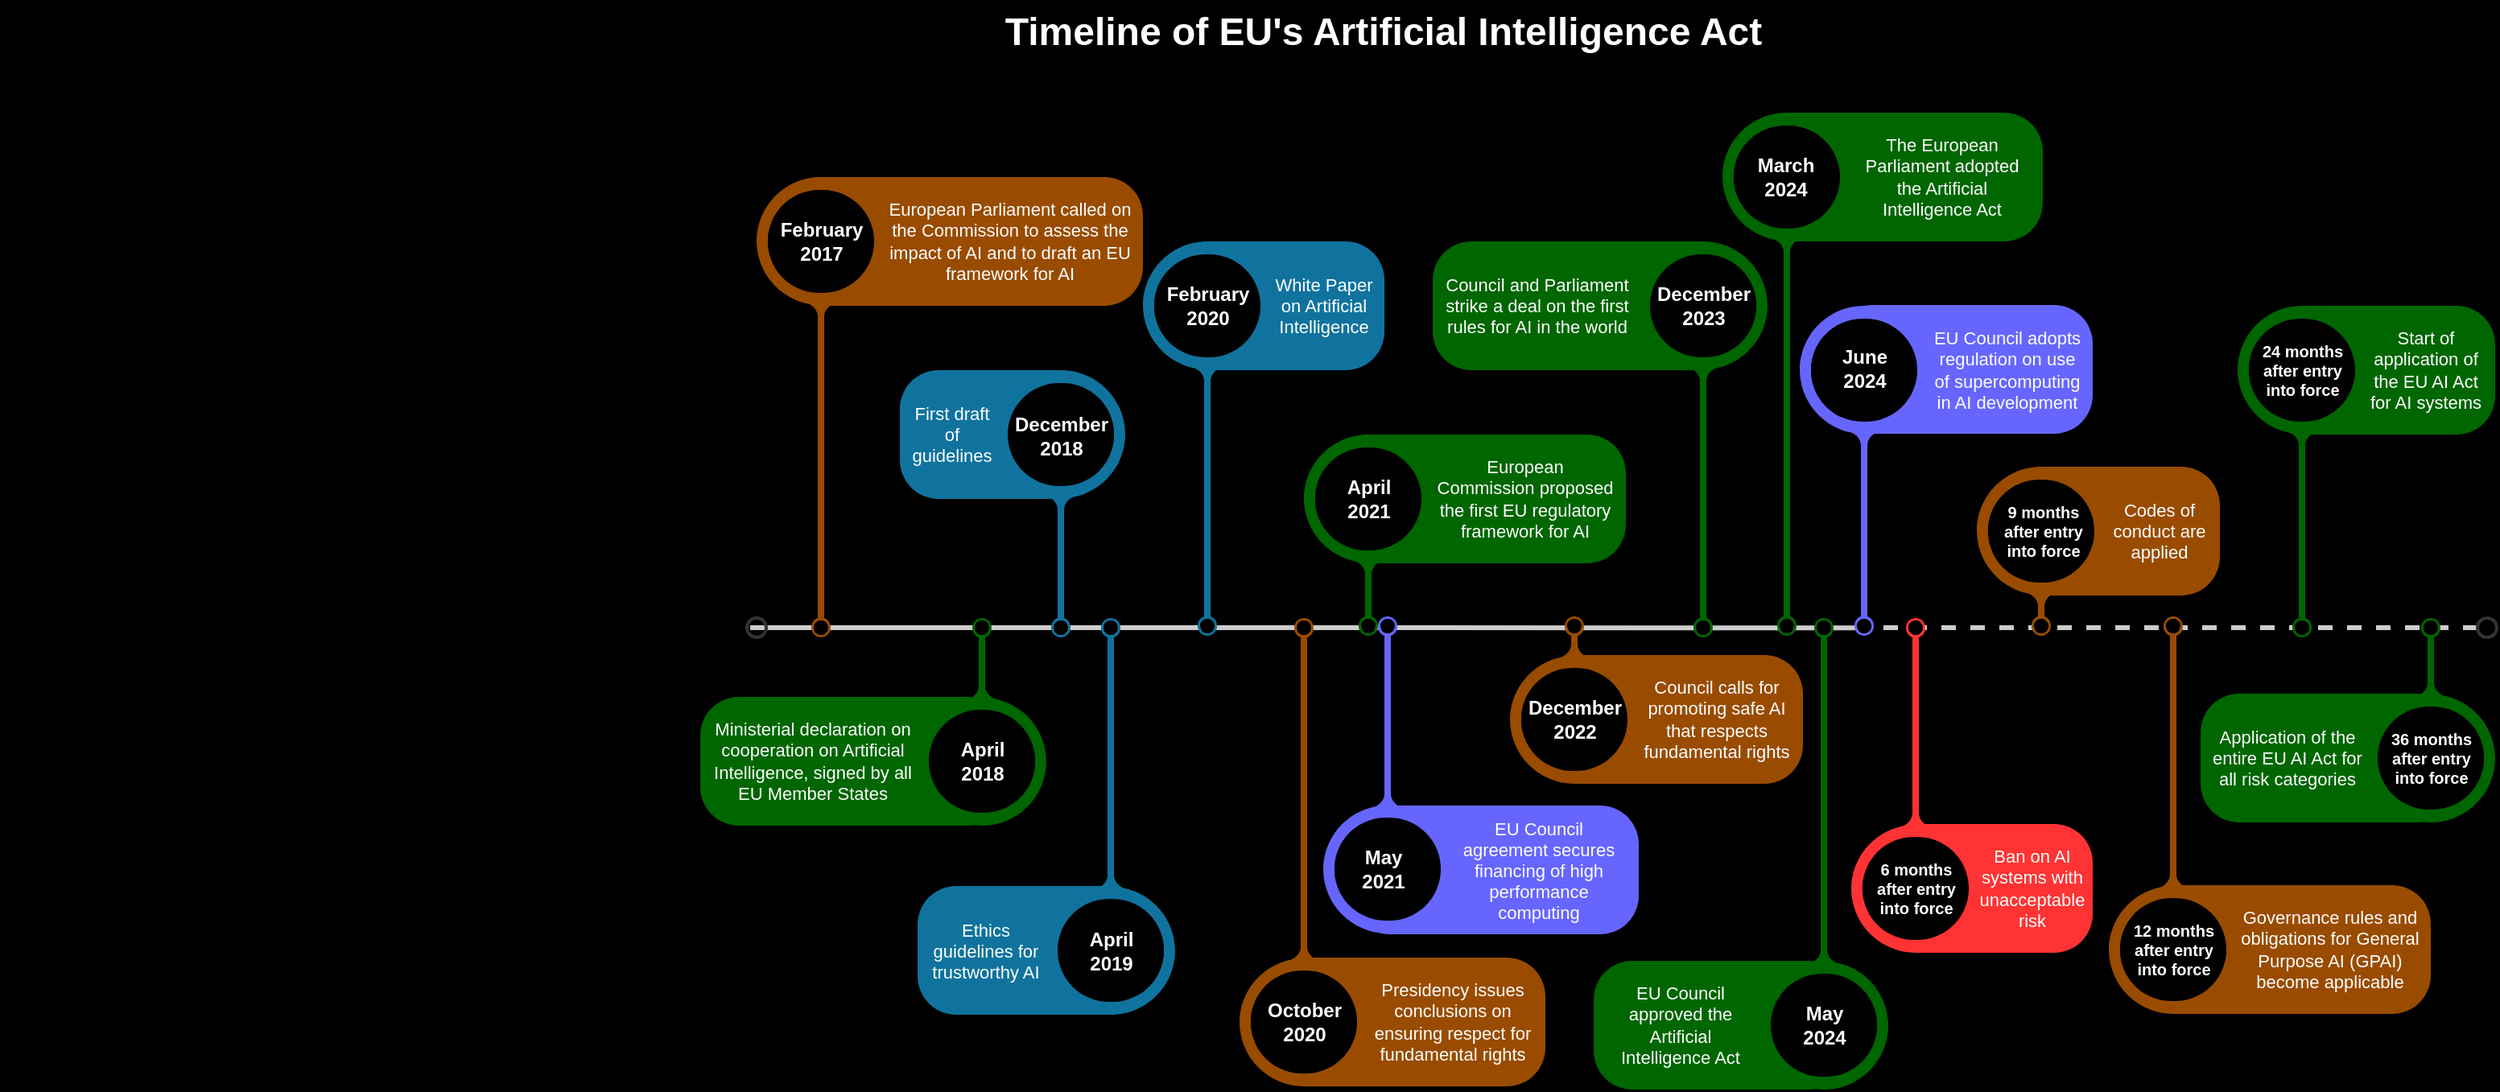 <mxfile version="24.5.5" type="github" pages="4">
  <diagram id="l5tVfilbcxxOehL3DPyS" name="Vertical">
    <mxGraphModel dx="1905" dy="149" grid="1" gridSize="10" guides="1" tooltips="1" connect="1" arrows="1" fold="1" page="0" pageScale="1" pageWidth="827" pageHeight="1169" background="#000000" math="0" shadow="0">
      <root>
        <mxCell id="gH_hcZERuxUluIT7-EIQ-0" />
        <mxCell id="gH_hcZERuxUluIT7-EIQ-1" parent="gH_hcZERuxUluIT7-EIQ-0" />
        <mxCell id="95gSrrQeCEFWh76e7k1L-74" value="" style="endArrow=none;html=1;strokeWidth=3;strokeColor=#CCCCCC;labelBackgroundColor=none;fontSize=16;rounded=0;dashed=1;exitX=0.5;exitY=1;exitDx=0;exitDy=0;" edge="1" parent="gH_hcZERuxUluIT7-EIQ-1" source="FTSm8BguTjZHQq8JtcMR-2">
          <mxGeometry relative="1" as="geometry">
            <mxPoint x="1595" y="1059.64" as="sourcePoint" />
            <mxPoint x="580" y="1120" as="targetPoint" />
          </mxGeometry>
        </mxCell>
        <mxCell id="95gSrrQeCEFWh76e7k1L-16" value="&lt;span id=&quot;docs-internal-guid-d6be6054-7fff-7a1b-a8b6-10452b927d94&quot; style=&quot;font-weight: normal;&quot;&gt;&lt;span style=&quot;font-family: Arial, sans-serif; background-color: transparent; font-variant-numeric: normal; font-variant-east-asian: normal; font-variant-alternates: normal; font-variant-position: normal; vertical-align: baseline; white-space-collapse: preserve;&quot;&gt;&lt;font style=&quot;font-size: 11px;&quot;&gt;Ethics guidelines for trustworthy AI&lt;/font&gt;&lt;/span&gt;&lt;/span&gt;" style="shape=rect;rounded=1;html=1;shadow=0;strokeColor=none;fillColor=#10739E;arcSize=30;fontSize=10;spacingLeft=5;fontStyle=1;fontColor=#FFFFFF;align=center;labelPosition=center;verticalLabelPosition=middle;verticalAlign=middle;whiteSpace=wrap;spacing=3;spacingRight=60;" vertex="1" parent="gH_hcZERuxUluIT7-EIQ-1">
          <mxGeometry x="-20" y="1280.5" width="140" height="80" as="geometry" />
        </mxCell>
        <mxCell id="95gSrrQeCEFWh76e7k1L-12" value="&lt;span id=&quot;docs-internal-guid-d6be6054-7fff-7a1b-a8b6-10452b927d94&quot; style=&quot;font-weight: normal;&quot;&gt;&lt;span style=&quot;font-family: Arial, sans-serif; background-color: transparent; font-variant-numeric: normal; font-variant-east-asian: normal; font-variant-alternates: normal; font-variant-position: normal; vertical-align: baseline; white-space-collapse: preserve;&quot;&gt;&lt;font style=&quot;font-size: 11px;&quot;&gt;First draft of guidelines&lt;/font&gt;&lt;/span&gt;&lt;/span&gt;" style="shape=rect;rounded=1;html=1;shadow=0;strokeColor=none;fillColor=#10739E;arcSize=30;fontSize=10;spacingLeft=5;fontStyle=1;fontColor=#FFFFFF;align=center;labelPosition=center;verticalLabelPosition=middle;verticalAlign=middle;whiteSpace=wrap;spacing=3;spacingRight=60;" vertex="1" parent="gH_hcZERuxUluIT7-EIQ-1">
          <mxGeometry x="-31" y="960" width="120" height="80" as="geometry" />
        </mxCell>
        <mxCell id="95gSrrQeCEFWh76e7k1L-8" value="&lt;span style=&quot;font-weight:normal;&quot; id=&quot;docs-internal-guid-00c58ed5-7fff-5b8e-03cd-491ae91c646b&quot;&gt;&lt;span style=&quot;font-family: Arial, sans-serif; background-color: transparent; font-variant-numeric: normal; font-variant-east-asian: normal; font-variant-alternates: normal; font-variant-position: normal; vertical-align: baseline; white-space-collapse: preserve;&quot;&gt;&lt;font style=&quot;font-size: 11px;&quot;&gt;Ministerial declaration on cooperation on Artificial Intelligence, signed by all EU Member States&lt;/font&gt;&lt;/span&gt;&lt;/span&gt;" style="shape=rect;rounded=1;html=1;shadow=0;strokeColor=none;fillColor=#006600;arcSize=30;fontSize=10;spacingLeft=5;fontStyle=1;fontColor=#FFFFFF;align=center;labelPosition=center;verticalLabelPosition=middle;verticalAlign=middle;whiteSpace=wrap;spacing=3;spacingRight=55;" vertex="1" parent="gH_hcZERuxUluIT7-EIQ-1">
          <mxGeometry x="-155" y="1163" width="190" height="80" as="geometry" />
        </mxCell>
        <mxCell id="95gSrrQeCEFWh76e7k1L-2" value="&lt;span id=&quot;docs-internal-guid-d6be6054-7fff-7a1b-a8b6-10452b927d94&quot; style=&quot;font-weight: normal;&quot;&gt;&lt;span style=&quot;font-family: Arial, sans-serif; background-color: transparent; font-variant-numeric: normal; font-variant-east-asian: normal; font-variant-alternates: normal; font-variant-position: normal; vertical-align: baseline; white-space-collapse: preserve;&quot;&gt;&lt;font style=&quot;font-size: 11px;&quot;&gt;European Parliament called on the Commission to assess the impact of AI and to draft an EU framework for AI&lt;/font&gt;&lt;/span&gt;&lt;/span&gt;" style="shape=rect;rounded=1;html=1;shadow=0;strokeColor=none;fillColor=#994C00;arcSize=30;fontSize=10;spacingLeft=60;fontStyle=1;fontColor=#FFFFFF;align=center;labelPosition=center;verticalLabelPosition=middle;verticalAlign=middle;whiteSpace=wrap;spacing=3;spacingRight=5;" vertex="1" parent="gH_hcZERuxUluIT7-EIQ-1">
          <mxGeometry x="-100" y="840" width="220" height="80" as="geometry" />
        </mxCell>
        <mxCell id="FTSm8BguTjZHQq8JtcMR-0" value="" style="endArrow=none;html=1;strokeWidth=3;strokeColor=#CCCCCC;labelBackgroundColor=none;fontSize=16;rounded=0;exitX=0.511;exitY=0.976;exitDx=0;exitDy=0;exitPerimeter=0;" parent="gH_hcZERuxUluIT7-EIQ-1" source="95gSrrQeCEFWh76e7k1L-50" edge="1">
          <mxGeometry relative="1" as="geometry">
            <mxPoint x="580" y="1120" as="sourcePoint" />
            <mxPoint x="-124.0" y="1120" as="targetPoint" />
          </mxGeometry>
        </mxCell>
        <mxCell id="FTSm8BguTjZHQq8JtcMR-1" value="" style="ellipse;whiteSpace=wrap;html=1;aspect=fixed;shadow=0;fillColor=none;strokeColor=#333333;fontSize=16;align=center;strokeWidth=2;direction=south;" parent="gH_hcZERuxUluIT7-EIQ-1" vertex="1">
          <mxGeometry x="-126" y="1114" width="12" height="12" as="geometry" />
        </mxCell>
        <mxCell id="FTSm8BguTjZHQq8JtcMR-2" value="" style="ellipse;whiteSpace=wrap;html=1;aspect=fixed;shadow=0;fillColor=none;strokeColor=#333333;fontSize=16;align=center;strokeWidth=2;direction=south;" parent="gH_hcZERuxUluIT7-EIQ-1" vertex="1">
          <mxGeometry x="949" y="1114" width="12" height="12" as="geometry" />
        </mxCell>
        <mxCell id="FTSm8BguTjZHQq8JtcMR-3" value="" style="verticalLabelPosition=middle;verticalAlign=middle;html=1;shape=mxgraph.infographic.circularCallout2;dy=15;strokeColor=#10739E;labelPosition=center;align=center;fontColor=#10739E;fontStyle=1;fontSize=24;shadow=0;direction=east;fillColor=#000000;rotation=-180;" parent="gH_hcZERuxUluIT7-EIQ-1" vertex="1">
          <mxGeometry x="60" y="1114" width="80" height="246.5" as="geometry" />
        </mxCell>
        <mxCell id="FTSm8BguTjZHQq8JtcMR-4" value="" style="verticalLabelPosition=middle;verticalAlign=middle;html=1;shape=mxgraph.infographic.circularCallout2;dy=15;strokeColor=#10739E;labelPosition=center;align=center;fontColor=#F2931E;fontStyle=1;fontSize=24;shadow=0;direction=east;flipH=1;fillColor=#000000;" parent="gH_hcZERuxUluIT7-EIQ-1" vertex="1">
          <mxGeometry x="29" y="960" width="80" height="166" as="geometry" />
        </mxCell>
        <mxCell id="FTSm8BguTjZHQq8JtcMR-5" value="" style="verticalLabelPosition=middle;verticalAlign=middle;html=1;shape=mxgraph.infographic.circularCallout2;dy=15;strokeColor=#994C00;labelPosition=center;align=center;fontColor=#10739E;fontStyle=1;fontSize=24;shadow=0;direction=east;fillColor=#000000;gradientColor=default;" parent="gH_hcZERuxUluIT7-EIQ-1" vertex="1">
          <mxGeometry x="-120" y="840" width="80" height="286" as="geometry" />
        </mxCell>
        <mxCell id="FTSm8BguTjZHQq8JtcMR-7" value="" style="verticalLabelPosition=middle;verticalAlign=middle;html=1;shape=mxgraph.infographic.circularCallout2;dy=15;strokeColor=#006600;labelPosition=center;align=center;fontColor=#10739E;fontStyle=1;fontSize=24;shadow=0;direction=east;fillColor=#000000;rotation=-180;" parent="gH_hcZERuxUluIT7-EIQ-1" vertex="1">
          <mxGeometry x="-20" y="1114" width="80" height="129" as="geometry" />
        </mxCell>
        <mxCell id="95gSrrQeCEFWh76e7k1L-1" style="edgeStyle=orthogonalEdgeStyle;rounded=0;orthogonalLoop=1;jettySize=auto;html=1;exitX=0.5;exitY=1;exitDx=0;exitDy=0;exitPerimeter=0;" edge="1" parent="gH_hcZERuxUluIT7-EIQ-1" source="FTSm8BguTjZHQq8JtcMR-5" target="FTSm8BguTjZHQq8JtcMR-5">
          <mxGeometry relative="1" as="geometry" />
        </mxCell>
        <mxCell id="95gSrrQeCEFWh76e7k1L-5" value="&lt;p style=&quot;line-height: 120%; font-size: 12px;&quot;&gt;&lt;font style=&quot;font-size: 12px;&quot; color=&quot;#ffffff&quot;&gt;February&lt;br&gt;2017&lt;/font&gt;&lt;/p&gt;" style="text;strokeColor=none;fillColor=none;html=1;fontSize=24;fontStyle=1;verticalAlign=middle;align=center;" vertex="1" parent="gH_hcZERuxUluIT7-EIQ-1">
          <mxGeometry x="-109" y="852.5" width="58" height="55" as="geometry" />
        </mxCell>
        <mxCell id="95gSrrQeCEFWh76e7k1L-6" value="&lt;p style=&quot;line-height: 120%; font-size: 12px;&quot;&gt;&lt;font style=&quot;font-size: 12px;&quot; color=&quot;#ffffff&quot;&gt;April&lt;br&gt;2018&lt;/font&gt;&lt;/p&gt;" style="text;strokeColor=none;fillColor=none;html=1;fontSize=24;fontStyle=1;verticalAlign=middle;align=center;" vertex="1" parent="gH_hcZERuxUluIT7-EIQ-1">
          <mxGeometry x="-9" y="1175.5" width="58" height="55" as="geometry" />
        </mxCell>
        <mxCell id="95gSrrQeCEFWh76e7k1L-10" value="50 pt" style="text;whiteSpace=wrap;spacingRight=50;" vertex="1" parent="gH_hcZERuxUluIT7-EIQ-1">
          <mxGeometry x="-590" y="820" width="60" height="40" as="geometry" />
        </mxCell>
        <mxCell id="95gSrrQeCEFWh76e7k1L-11" value="&lt;p style=&quot;line-height: 120%; font-size: 12px;&quot;&gt;&lt;font style=&quot;font-size: 12px;&quot; color=&quot;#ffffff&quot;&gt;December&lt;br&gt;2018&lt;/font&gt;&lt;/p&gt;" style="text;strokeColor=none;fillColor=none;html=1;fontSize=24;fontStyle=1;verticalAlign=middle;align=center;" vertex="1" parent="gH_hcZERuxUluIT7-EIQ-1">
          <mxGeometry x="40" y="973" width="58" height="55" as="geometry" />
        </mxCell>
        <mxCell id="95gSrrQeCEFWh76e7k1L-14" value="&lt;p style=&quot;line-height: 120%; font-size: 12px;&quot;&gt;&lt;font style=&quot;font-size: 12px;&quot; color=&quot;#ffffff&quot;&gt;April&lt;br&gt;2019&lt;/font&gt;&lt;/p&gt;" style="text;strokeColor=none;fillColor=none;html=1;fontSize=24;fontStyle=1;verticalAlign=middle;align=center;" vertex="1" parent="gH_hcZERuxUluIT7-EIQ-1">
          <mxGeometry x="71" y="1293" width="58" height="55" as="geometry" />
        </mxCell>
        <mxCell id="95gSrrQeCEFWh76e7k1L-19" value="&lt;span id=&quot;docs-internal-guid-d6be6054-7fff-7a1b-a8b6-10452b927d94&quot; style=&quot;font-weight: normal;&quot;&gt;&lt;span style=&quot;font-family: Arial, sans-serif; background-color: transparent; font-variant-numeric: normal; font-variant-east-asian: normal; font-variant-alternates: normal; font-variant-position: normal; vertical-align: baseline; white-space-collapse: preserve;&quot;&gt;&lt;font style=&quot;font-size: 11px;&quot;&gt;White Paper on Artificial Intelligence&lt;/font&gt;&lt;/span&gt;&lt;/span&gt;" style="shape=rect;rounded=1;html=1;shadow=0;strokeColor=none;fillColor=#10739E;arcSize=30;fontSize=10;spacingLeft=60;fontStyle=1;fontColor=#FFFFFF;align=center;labelPosition=center;verticalLabelPosition=middle;verticalAlign=middle;whiteSpace=wrap;spacing=3;spacingRight=5;" vertex="1" parent="gH_hcZERuxUluIT7-EIQ-1">
          <mxGeometry x="140" y="880" width="130" height="80" as="geometry" />
        </mxCell>
        <mxCell id="95gSrrQeCEFWh76e7k1L-20" value="" style="verticalLabelPosition=middle;verticalAlign=middle;html=1;shape=mxgraph.infographic.circularCallout2;dy=15;strokeColor=#10739E;labelPosition=center;align=center;fontColor=#10739E;fontStyle=1;fontSize=24;shadow=0;direction=east;fillColor=#000000;gradientColor=default;" vertex="1" parent="gH_hcZERuxUluIT7-EIQ-1">
          <mxGeometry x="120" y="880" width="80" height="245" as="geometry" />
        </mxCell>
        <mxCell id="95gSrrQeCEFWh76e7k1L-21" value="&lt;p style=&quot;line-height: 120%; font-size: 12px;&quot;&gt;&lt;font style=&quot;font-size: 12px;&quot; color=&quot;#ffffff&quot;&gt;February&lt;br&gt;2020&lt;/font&gt;&lt;/p&gt;" style="text;strokeColor=none;fillColor=none;html=1;fontSize=24;fontStyle=1;verticalAlign=middle;align=center;" vertex="1" parent="gH_hcZERuxUluIT7-EIQ-1">
          <mxGeometry x="131" y="892.5" width="58" height="55" as="geometry" />
        </mxCell>
        <mxCell id="95gSrrQeCEFWh76e7k1L-23" value="&lt;span id=&quot;docs-internal-guid-d6be6054-7fff-7a1b-a8b6-10452b927d94&quot; style=&quot;font-weight: normal;&quot;&gt;&lt;span style=&quot;font-family: Arial, sans-serif; background-color: transparent; font-variant-numeric: normal; font-variant-east-asian: normal; font-variant-alternates: normal; font-variant-position: normal; vertical-align: baseline; white-space-collapse: preserve;&quot;&gt;&lt;font style=&quot;font-size: 11px;&quot;&gt;Presidency issues conclusions on ensuring respect for fundamental rights&lt;/font&gt;&lt;/span&gt;&lt;/span&gt;" style="shape=rect;rounded=1;html=1;shadow=0;strokeColor=none;fillColor=#994C00;arcSize=30;fontSize=10;spacingLeft=60;fontStyle=1;fontColor=#FFFFFF;align=center;labelPosition=center;verticalLabelPosition=middle;verticalAlign=middle;whiteSpace=wrap;spacing=3;spacingRight=5;" vertex="1" parent="gH_hcZERuxUluIT7-EIQ-1">
          <mxGeometry x="200" y="1325" width="170" height="80" as="geometry" />
        </mxCell>
        <mxCell id="95gSrrQeCEFWh76e7k1L-24" value="" style="verticalLabelPosition=middle;verticalAlign=middle;html=1;shape=mxgraph.infographic.circularCallout2;dy=15;strokeColor=#994C00;labelPosition=center;align=center;fontColor=#10739E;fontStyle=1;fontSize=24;shadow=0;direction=east;fillColor=#000000;gradientColor=default;rotation=-180;" vertex="1" parent="gH_hcZERuxUluIT7-EIQ-1">
          <mxGeometry x="180" y="1114" width="80" height="291" as="geometry" />
        </mxCell>
        <mxCell id="95gSrrQeCEFWh76e7k1L-25" value="&lt;p style=&quot;line-height: 120%; font-size: 12px;&quot;&gt;&lt;font color=&quot;#ffffff&quot;&gt;October&lt;br&gt;2020&lt;/font&gt;&lt;/p&gt;" style="text;strokeColor=none;fillColor=none;html=1;fontSize=24;fontStyle=1;verticalAlign=middle;align=center;" vertex="1" parent="gH_hcZERuxUluIT7-EIQ-1">
          <mxGeometry x="191" y="1337" width="58" height="55" as="geometry" />
        </mxCell>
        <mxCell id="95gSrrQeCEFWh76e7k1L-26" value="&lt;span style=&quot;font-weight:normal;&quot; id=&quot;docs-internal-guid-00c58ed5-7fff-5b8e-03cd-491ae91c646b&quot;&gt;&lt;span style=&quot;font-family: Arial, sans-serif; background-color: transparent; font-variant-numeric: normal; font-variant-east-asian: normal; font-variant-alternates: normal; font-variant-position: normal; vertical-align: baseline; white-space-collapse: preserve;&quot;&gt;&lt;font style=&quot;font-size: 11px;&quot;&gt;European Commission proposed the first EU regulatory framework for AI&lt;/font&gt;&lt;/span&gt;&lt;/span&gt;" style="shape=rect;rounded=1;html=1;shadow=0;strokeColor=none;fillColor=#006600;arcSize=30;fontSize=10;spacingLeft=60;fontStyle=1;fontColor=#FFFFFF;align=center;labelPosition=center;verticalLabelPosition=middle;verticalAlign=middle;whiteSpace=wrap;spacing=3;spacingRight=5;" vertex="1" parent="gH_hcZERuxUluIT7-EIQ-1">
          <mxGeometry x="240" y="1000" width="180" height="80" as="geometry" />
        </mxCell>
        <mxCell id="95gSrrQeCEFWh76e7k1L-27" value="" style="verticalLabelPosition=middle;verticalAlign=middle;html=1;shape=mxgraph.infographic.circularCallout2;dy=15;strokeColor=#006600;labelPosition=center;align=center;fontColor=#10739E;fontStyle=1;fontSize=24;shadow=0;direction=east;fillColor=#000000;rotation=0;" vertex="1" parent="gH_hcZERuxUluIT7-EIQ-1">
          <mxGeometry x="220" y="1000" width="80" height="125" as="geometry" />
        </mxCell>
        <mxCell id="95gSrrQeCEFWh76e7k1L-28" value="&lt;p style=&quot;line-height: 120%; font-size: 12px;&quot;&gt;&lt;font style=&quot;font-size: 12px;&quot; color=&quot;#ffffff&quot;&gt;April&lt;br&gt;2021&lt;/font&gt;&lt;/p&gt;" style="text;strokeColor=none;fillColor=none;html=1;fontSize=24;fontStyle=1;verticalAlign=middle;align=center;" vertex="1" parent="gH_hcZERuxUluIT7-EIQ-1">
          <mxGeometry x="231" y="1012.5" width="58" height="55" as="geometry" />
        </mxCell>
        <mxCell id="95gSrrQeCEFWh76e7k1L-30" value="&lt;span id=&quot;docs-internal-guid-d6be6054-7fff-7a1b-a8b6-10452b927d94&quot; style=&quot;font-weight: normal;&quot;&gt;&lt;span style=&quot;font-family: Arial, sans-serif; background-color: transparent; font-variant-numeric: normal; font-variant-east-asian: normal; font-variant-alternates: normal; font-variant-position: normal; vertical-align: baseline; white-space-collapse: preserve;&quot;&gt;&lt;font style=&quot;font-size: 11px;&quot;&gt;EU Council agreement secures financing of high performance computing&lt;/font&gt;&lt;/span&gt;&lt;/span&gt;" style="shape=rect;rounded=1;html=1;shadow=0;strokeColor=none;fillColor=#6666FF;arcSize=30;fontSize=10;spacingLeft=60;fontStyle=1;fontColor=#FFFFFF;align=center;labelPosition=center;verticalLabelPosition=middle;verticalAlign=middle;whiteSpace=wrap;spacing=3;spacingRight=5;" vertex="1" parent="gH_hcZERuxUluIT7-EIQ-1">
          <mxGeometry x="249" y="1230.5" width="179" height="80" as="geometry" />
        </mxCell>
        <mxCell id="95gSrrQeCEFWh76e7k1L-31" value="" style="verticalLabelPosition=middle;verticalAlign=middle;html=1;shape=mxgraph.infographic.circularCallout2;dy=15;strokeColor=#6666FF;labelPosition=center;align=center;fontColor=#6666FF;fontStyle=1;fontSize=24;shadow=0;direction=east;fillColor=#000000;gradientColor=default;rotation=-180;" vertex="1" parent="gH_hcZERuxUluIT7-EIQ-1">
          <mxGeometry x="232" y="1113" width="80" height="197" as="geometry" />
        </mxCell>
        <mxCell id="95gSrrQeCEFWh76e7k1L-32" value="&lt;p style=&quot;line-height: 120%; font-size: 12px;&quot;&gt;&lt;font color=&quot;#ffffff&quot;&gt;May&lt;br&gt;2021&lt;/font&gt;&lt;/p&gt;" style="text;strokeColor=none;fillColor=none;html=1;fontSize=24;fontStyle=1;verticalAlign=middle;align=center;" vertex="1" parent="gH_hcZERuxUluIT7-EIQ-1">
          <mxGeometry x="240" y="1242.5" width="58" height="55" as="geometry" />
        </mxCell>
        <mxCell id="95gSrrQeCEFWh76e7k1L-33" value="&lt;span id=&quot;docs-internal-guid-d6be6054-7fff-7a1b-a8b6-10452b927d94&quot; style=&quot;font-weight: normal;&quot;&gt;&lt;span style=&quot;font-family: Arial, sans-serif; background-color: transparent; font-variant-numeric: normal; font-variant-east-asian: normal; font-variant-alternates: normal; font-variant-position: normal; vertical-align: baseline; white-space-collapse: preserve;&quot;&gt;&lt;font style=&quot;font-size: 11px;&quot;&gt;Council calls for promoting safe AI that respects fundamental rights&lt;/font&gt;&lt;/span&gt;&lt;/span&gt;" style="shape=rect;rounded=1;html=1;shadow=0;strokeColor=none;fillColor=#994C00;arcSize=30;fontSize=10;spacingLeft=60;fontStyle=1;fontColor=#FFFFFF;align=center;labelPosition=center;verticalLabelPosition=middle;verticalAlign=middle;whiteSpace=wrap;spacing=3;spacingRight=5;" vertex="1" parent="gH_hcZERuxUluIT7-EIQ-1">
          <mxGeometry x="368" y="1137" width="162" height="80" as="geometry" />
        </mxCell>
        <mxCell id="95gSrrQeCEFWh76e7k1L-34" value="" style="verticalLabelPosition=middle;verticalAlign=middle;html=1;shape=mxgraph.infographic.circularCallout2;dy=15;strokeColor=#994C00;labelPosition=center;align=center;fontColor=#10739E;fontStyle=1;fontSize=24;shadow=0;direction=east;fillColor=#000000;gradientColor=default;rotation=-180;" vertex="1" parent="gH_hcZERuxUluIT7-EIQ-1">
          <mxGeometry x="348" y="1113" width="80" height="104" as="geometry" />
        </mxCell>
        <mxCell id="95gSrrQeCEFWh76e7k1L-35" value="&lt;p style=&quot;line-height: 120%; font-size: 12px;&quot;&gt;&lt;font color=&quot;#ffffff&quot;&gt;December&lt;br&gt;2022&lt;/font&gt;&lt;/p&gt;" style="text;strokeColor=none;fillColor=none;html=1;fontSize=24;fontStyle=1;verticalAlign=middle;align=center;" vertex="1" parent="gH_hcZERuxUluIT7-EIQ-1">
          <mxGeometry x="359" y="1149.5" width="58" height="55" as="geometry" />
        </mxCell>
        <mxCell id="95gSrrQeCEFWh76e7k1L-36" value="&lt;span style=&quot;font-weight:normal;&quot; id=&quot;docs-internal-guid-00c58ed5-7fff-5b8e-03cd-491ae91c646b&quot;&gt;&lt;span style=&quot;font-family: Arial, sans-serif; background-color: transparent; font-variant-numeric: normal; font-variant-east-asian: normal; font-variant-alternates: normal; font-variant-position: normal; vertical-align: baseline; white-space-collapse: preserve;&quot;&gt;&lt;font style=&quot;font-size: 11px;&quot;&gt;Council and Parliament strike a deal on the first rules for AI in the world&lt;/font&gt;&lt;/span&gt;&lt;/span&gt;" style="shape=rect;rounded=1;html=1;shadow=0;strokeColor=none;fillColor=#006600;arcSize=30;fontSize=10;spacingLeft=0;fontStyle=1;fontColor=#FFFFFF;align=center;labelPosition=center;verticalLabelPosition=middle;verticalAlign=middle;whiteSpace=wrap;spacing=3;spacingRight=60;" vertex="1" parent="gH_hcZERuxUluIT7-EIQ-1">
          <mxGeometry x="300" y="880" width="190" height="80" as="geometry" />
        </mxCell>
        <mxCell id="95gSrrQeCEFWh76e7k1L-37" value="" style="verticalLabelPosition=middle;verticalAlign=middle;html=1;shape=mxgraph.infographic.circularCallout2;dy=15;strokeColor=#006600;labelPosition=center;align=center;fontColor=#10739E;fontStyle=1;fontSize=24;shadow=0;direction=east;fillColor=#000000;rotation=0;" vertex="1" parent="gH_hcZERuxUluIT7-EIQ-1">
          <mxGeometry x="428" y="880" width="80" height="246" as="geometry" />
        </mxCell>
        <mxCell id="95gSrrQeCEFWh76e7k1L-38" value="&lt;p style=&quot;line-height: 120%; font-size: 12px;&quot;&gt;&lt;font color=&quot;#ffffff&quot;&gt;December&lt;br&gt;2023&lt;/font&gt;&lt;/p&gt;" style="text;strokeColor=none;fillColor=none;html=1;fontSize=24;fontStyle=1;verticalAlign=middle;align=center;" vertex="1" parent="gH_hcZERuxUluIT7-EIQ-1">
          <mxGeometry x="439" y="892.5" width="58" height="55" as="geometry" />
        </mxCell>
        <mxCell id="95gSrrQeCEFWh76e7k1L-39" value="&lt;span style=&quot;font-weight:normal;&quot; id=&quot;docs-internal-guid-00c58ed5-7fff-5b8e-03cd-491ae91c646b&quot;&gt;&lt;span style=&quot;font-family: Arial, sans-serif; background-color: transparent; font-variant-numeric: normal; font-variant-east-asian: normal; font-variant-alternates: normal; font-variant-position: normal; vertical-align: baseline; white-space-collapse: preserve;&quot;&gt;&lt;font style=&quot;font-size: 11px;&quot;&gt;The European Parliament adopted the Artificial Intelligence Act&lt;/font&gt;&lt;/span&gt;&lt;/span&gt;" style="shape=rect;rounded=1;html=1;shadow=0;strokeColor=none;fillColor=#006600;arcSize=30;fontSize=10;spacingLeft=60;fontStyle=1;fontColor=#FFFFFF;align=center;labelPosition=center;verticalLabelPosition=middle;verticalAlign=middle;whiteSpace=wrap;spacing=3;spacingRight=5;" vertex="1" parent="gH_hcZERuxUluIT7-EIQ-1">
          <mxGeometry x="499" y="800" width="180" height="80" as="geometry" />
        </mxCell>
        <mxCell id="95gSrrQeCEFWh76e7k1L-40" value="" style="verticalLabelPosition=middle;verticalAlign=middle;html=1;shape=mxgraph.infographic.circularCallout2;dy=15;strokeColor=#006600;labelPosition=center;align=center;fontColor=#10739E;fontStyle=1;fontSize=24;shadow=0;direction=east;fillColor=#000000;rotation=0;" vertex="1" parent="gH_hcZERuxUluIT7-EIQ-1">
          <mxGeometry x="480" y="800" width="80" height="325" as="geometry" />
        </mxCell>
        <mxCell id="95gSrrQeCEFWh76e7k1L-41" value="&lt;p style=&quot;line-height: 120%; font-size: 12px;&quot;&gt;&lt;font color=&quot;#ffffff&quot;&gt;March&lt;br&gt;2024&lt;/font&gt;&lt;/p&gt;" style="text;strokeColor=none;fillColor=none;html=1;fontSize=24;fontStyle=1;verticalAlign=middle;align=center;" vertex="1" parent="gH_hcZERuxUluIT7-EIQ-1">
          <mxGeometry x="490" y="812.5" width="58" height="55" as="geometry" />
        </mxCell>
        <mxCell id="95gSrrQeCEFWh76e7k1L-42" value="&lt;span style=&quot;font-weight:normal;&quot; id=&quot;docs-internal-guid-00c58ed5-7fff-5b8e-03cd-491ae91c646b&quot;&gt;&lt;span style=&quot;font-family: Arial, sans-serif; background-color: transparent; font-variant-numeric: normal; font-variant-east-asian: normal; font-variant-alternates: normal; font-variant-position: normal; vertical-align: baseline; white-space-collapse: preserve;&quot;&gt;&lt;font style=&quot;font-size: 11px;&quot;&gt;EU Council approved the Artificial Intelligence Act&lt;/font&gt;&lt;/span&gt;&lt;/span&gt;" style="shape=rect;rounded=1;html=1;shadow=0;strokeColor=none;fillColor=#006600;arcSize=30;fontSize=10;spacingLeft=5;fontStyle=1;fontColor=#FFFFFF;align=center;labelPosition=center;verticalLabelPosition=middle;verticalAlign=middle;whiteSpace=wrap;spacing=3;spacingRight=55;" vertex="1" parent="gH_hcZERuxUluIT7-EIQ-1">
          <mxGeometry x="400" y="1327" width="158" height="80" as="geometry" />
        </mxCell>
        <mxCell id="95gSrrQeCEFWh76e7k1L-43" value="" style="verticalLabelPosition=middle;verticalAlign=middle;html=1;shape=mxgraph.infographic.circularCallout2;dy=15;strokeColor=#006600;labelPosition=center;align=center;fontColor=#10739E;fontStyle=1;fontSize=24;shadow=0;direction=east;fillColor=#000000;rotation=-180;" vertex="1" parent="gH_hcZERuxUluIT7-EIQ-1">
          <mxGeometry x="503" y="1114" width="80" height="293" as="geometry" />
        </mxCell>
        <mxCell id="95gSrrQeCEFWh76e7k1L-44" value="&lt;p style=&quot;line-height: 120%; font-size: 12px;&quot;&gt;&lt;font color=&quot;#ffffff&quot;&gt;May&lt;br&gt;2024&lt;/font&gt;&lt;/p&gt;" style="text;strokeColor=none;fillColor=none;html=1;fontSize=24;fontStyle=1;verticalAlign=middle;align=center;" vertex="1" parent="gH_hcZERuxUluIT7-EIQ-1">
          <mxGeometry x="514" y="1339.5" width="58" height="55" as="geometry" />
        </mxCell>
        <mxCell id="95gSrrQeCEFWh76e7k1L-49" value="&lt;span id=&quot;docs-internal-guid-d6be6054-7fff-7a1b-a8b6-10452b927d94&quot; style=&quot;font-weight: normal;&quot;&gt;&lt;span style=&quot;font-family: Arial, sans-serif; background-color: transparent; font-variant-numeric: normal; font-variant-east-asian: normal; font-variant-alternates: normal; font-variant-position: normal; vertical-align: baseline; white-space-collapse: preserve;&quot;&gt;&lt;font style=&quot;font-size: 11px;&quot;&gt;EU Council adopts regulation on use of supercomputing in AI development&lt;/font&gt;&lt;/span&gt;&lt;/span&gt;" style="shape=rect;rounded=1;html=1;shadow=0;strokeColor=none;fillColor=#6666FF;arcSize=30;fontSize=10;spacingLeft=60;fontStyle=1;fontColor=#FFFFFF;align=center;labelPosition=center;verticalLabelPosition=middle;verticalAlign=middle;whiteSpace=wrap;spacing=3;spacingRight=5;" vertex="1" parent="gH_hcZERuxUluIT7-EIQ-1">
          <mxGeometry x="549" y="919.5" width="161" height="80" as="geometry" />
        </mxCell>
        <mxCell id="95gSrrQeCEFWh76e7k1L-50" value="" style="verticalLabelPosition=middle;verticalAlign=middle;html=1;shape=mxgraph.infographic.circularCallout2;dy=15;strokeColor=#6666FF;labelPosition=center;align=center;fontColor=#6666FF;fontStyle=1;fontSize=24;shadow=0;direction=east;fillColor=#000000;gradientColor=default;rotation=0;" vertex="1" parent="gH_hcZERuxUluIT7-EIQ-1">
          <mxGeometry x="528" y="920" width="80" height="205" as="geometry" />
        </mxCell>
        <mxCell id="95gSrrQeCEFWh76e7k1L-51" value="&lt;p style=&quot;line-height: 120%; font-size: 12px;&quot;&gt;&lt;font color=&quot;#ffffff&quot;&gt;June&lt;br&gt;2024&lt;/font&gt;&lt;/p&gt;" style="text;strokeColor=none;fillColor=none;html=1;fontSize=24;fontStyle=1;verticalAlign=middle;align=center;" vertex="1" parent="gH_hcZERuxUluIT7-EIQ-1">
          <mxGeometry x="539" y="931.5" width="58" height="55" as="geometry" />
        </mxCell>
        <mxCell id="95gSrrQeCEFWh76e7k1L-53" value="Timeline of EU&#39;s Artificial Intelligence Act" style="text;strokeColor=none;fillColor=none;html=1;fontSize=24;fontStyle=1;verticalAlign=middle;align=center;fontColor=#FFFFFF;" vertex="1" parent="gH_hcZERuxUluIT7-EIQ-1">
          <mxGeometry x="219" y="730" width="100" height="40" as="geometry" />
        </mxCell>
        <mxCell id="95gSrrQeCEFWh76e7k1L-54" value="&lt;span id=&quot;docs-internal-guid-d6be6054-7fff-7a1b-a8b6-10452b927d94&quot; style=&quot;font-weight: normal;&quot;&gt;&lt;span style=&quot;font-family: Arial, sans-serif; background-color: transparent; font-variant-numeric: normal; font-variant-east-asian: normal; font-variant-alternates: normal; font-variant-position: normal; vertical-align: baseline; white-space-collapse: preserve;&quot;&gt;&lt;font style=&quot;font-size: 11px;&quot;&gt;Ban on AI systems with unacceptable risk&lt;/font&gt;&lt;/span&gt;&lt;/span&gt;" style="shape=rect;rounded=1;html=1;shadow=0;strokeColor=none;fillColor=#FF3333;arcSize=30;fontSize=10;spacingLeft=60;fontStyle=1;fontColor=#FFFFFF;align=center;labelPosition=center;verticalLabelPosition=middle;verticalAlign=middle;whiteSpace=wrap;spacing=3;spacingRight=5;" vertex="1" parent="gH_hcZERuxUluIT7-EIQ-1">
          <mxGeometry x="580" y="1242" width="130" height="80" as="geometry" />
        </mxCell>
        <mxCell id="95gSrrQeCEFWh76e7k1L-55" value="" style="verticalLabelPosition=middle;verticalAlign=middle;html=1;shape=mxgraph.infographic.circularCallout2;dy=15;strokeColor=#FF3333;labelPosition=center;align=center;fontColor=#10739E;fontStyle=1;fontSize=24;shadow=0;direction=east;fillColor=#000000;gradientColor=default;rotation=-180;" vertex="1" parent="gH_hcZERuxUluIT7-EIQ-1">
          <mxGeometry x="560" y="1114" width="80" height="208" as="geometry" />
        </mxCell>
        <mxCell id="95gSrrQeCEFWh76e7k1L-56" value="&lt;p style=&quot;line-height: 120%; font-size: 10px;&quot;&gt;&lt;font style=&quot;font-size: 10px;&quot; color=&quot;#ffffff&quot;&gt;&lt;span style=&quot;&quot;&gt;6 months&lt;br&gt;&lt;/span&gt;&lt;/font&gt;&lt;span style=&quot;background-color: initial;&quot;&gt;&lt;font style=&quot;font-size: 10px;&quot; color=&quot;#ffffff&quot;&gt;after entry&lt;br&gt;into force&lt;/font&gt;&lt;/span&gt;&lt;br&gt;&lt;/p&gt;" style="text;strokeColor=none;fillColor=none;html=1;fontSize=24;fontStyle=1;verticalAlign=middle;align=center;" vertex="1" parent="gH_hcZERuxUluIT7-EIQ-1">
          <mxGeometry x="571" y="1254.5" width="58" height="55.5" as="geometry" />
        </mxCell>
        <mxCell id="95gSrrQeCEFWh76e7k1L-57" value="&lt;span id=&quot;docs-internal-guid-d6be6054-7fff-7a1b-a8b6-10452b927d94&quot; style=&quot;font-weight: normal;&quot;&gt;&lt;span style=&quot;font-family: Arial, sans-serif; background-color: transparent; font-variant-numeric: normal; font-variant-east-asian: normal; font-variant-alternates: normal; font-variant-position: normal; vertical-align: baseline; white-space-collapse: preserve;&quot;&gt;&lt;font style=&quot;font-size: 11px;&quot;&gt;Codes of conduct are applied&lt;/font&gt;&lt;/span&gt;&lt;/span&gt;" style="shape=rect;rounded=1;html=1;shadow=0;strokeColor=none;fillColor=#994C00;arcSize=30;fontSize=10;spacingLeft=60;fontStyle=1;fontColor=#FFFFFF;align=center;labelPosition=center;verticalLabelPosition=middle;verticalAlign=middle;whiteSpace=wrap;spacing=3;spacingRight=5;" vertex="1" parent="gH_hcZERuxUluIT7-EIQ-1">
          <mxGeometry x="659" y="1020" width="130" height="80" as="geometry" />
        </mxCell>
        <mxCell id="95gSrrQeCEFWh76e7k1L-58" value="" style="verticalLabelPosition=middle;verticalAlign=middle;html=1;shape=mxgraph.infographic.circularCallout2;dy=15;strokeColor=#994C00;labelPosition=center;align=center;fontColor=#10739E;fontStyle=1;fontSize=24;shadow=0;direction=east;fillColor=#000000;gradientColor=default;rotation=0;" vertex="1" parent="gH_hcZERuxUluIT7-EIQ-1">
          <mxGeometry x="638" y="1020" width="80" height="105" as="geometry" />
        </mxCell>
        <mxCell id="95gSrrQeCEFWh76e7k1L-59" value="&lt;p style=&quot;line-height: 120%; font-size: 10px;&quot;&gt;&lt;font style=&quot;font-size: 10px;&quot; color=&quot;#ffffff&quot;&gt;&lt;span style=&quot;&quot;&gt;9 months&lt;br&gt;&lt;/span&gt;&lt;/font&gt;&lt;span style=&quot;background-color: initial;&quot;&gt;&lt;font style=&quot;font-size: 10px;&quot; color=&quot;#ffffff&quot;&gt;after entry&lt;br&gt;into force&lt;/font&gt;&lt;/span&gt;&lt;br&gt;&lt;/p&gt;" style="text;strokeColor=none;fillColor=none;html=1;fontSize=24;fontStyle=1;verticalAlign=middle;align=center;" vertex="1" parent="gH_hcZERuxUluIT7-EIQ-1">
          <mxGeometry x="650" y="1032.5" width="58" height="55.5" as="geometry" />
        </mxCell>
        <mxCell id="95gSrrQeCEFWh76e7k1L-60" value="&lt;span id=&quot;docs-internal-guid-d6be6054-7fff-7a1b-a8b6-10452b927d94&quot; style=&quot;font-weight: normal;&quot;&gt;&lt;span style=&quot;font-family: Arial, sans-serif; background-color: transparent; font-variant-numeric: normal; font-variant-east-asian: normal; font-variant-alternates: normal; font-variant-position: normal; vertical-align: baseline; white-space-collapse: preserve;&quot;&gt;&lt;font style=&quot;font-size: 11px;&quot;&gt;Governance rules and obligations for General Purpose AI (GPAI) become applicable&lt;/font&gt;&lt;/span&gt;&lt;/span&gt;" style="shape=rect;rounded=1;html=1;shadow=0;strokeColor=none;fillColor=#994C00;arcSize=30;fontSize=10;spacingLeft=60;fontStyle=1;fontColor=#FFFFFF;align=center;labelPosition=center;verticalLabelPosition=middle;verticalAlign=middle;whiteSpace=wrap;spacing=3;spacingRight=5;" vertex="1" parent="gH_hcZERuxUluIT7-EIQ-1">
          <mxGeometry x="740" y="1280" width="180" height="80" as="geometry" />
        </mxCell>
        <mxCell id="95gSrrQeCEFWh76e7k1L-61" value="" style="verticalLabelPosition=middle;verticalAlign=middle;html=1;shape=mxgraph.infographic.circularCallout2;dy=15;strokeColor=#994C00;labelPosition=center;align=center;fontColor=#10739E;fontStyle=1;fontSize=24;shadow=0;direction=east;fillColor=#000000;gradientColor=default;rotation=-180;strokeWidth=1;" vertex="1" parent="gH_hcZERuxUluIT7-EIQ-1">
          <mxGeometry x="720" y="1113" width="80" height="247" as="geometry" />
        </mxCell>
        <mxCell id="95gSrrQeCEFWh76e7k1L-62" value="&lt;p style=&quot;line-height: 120%; font-size: 10px;&quot;&gt;&lt;font style=&quot;font-size: 10px;&quot; color=&quot;#ffffff&quot;&gt;&lt;span style=&quot;&quot;&gt;12 months&lt;br&gt;&lt;/span&gt;&lt;/font&gt;&lt;span style=&quot;background-color: initial;&quot;&gt;&lt;font style=&quot;font-size: 10px;&quot; color=&quot;#ffffff&quot;&gt;after entry&lt;br&gt;into force&lt;/font&gt;&lt;/span&gt;&lt;br&gt;&lt;/p&gt;" style="text;strokeColor=none;fillColor=none;html=1;fontSize=24;fontStyle=1;verticalAlign=middle;align=center;" vertex="1" parent="gH_hcZERuxUluIT7-EIQ-1">
          <mxGeometry x="731" y="1292.5" width="58" height="55.5" as="geometry" />
        </mxCell>
        <mxCell id="95gSrrQeCEFWh76e7k1L-63" value="&lt;span style=&quot;font-weight:normal;&quot; id=&quot;docs-internal-guid-00c58ed5-7fff-5b8e-03cd-491ae91c646b&quot;&gt;&lt;span style=&quot;font-family: Arial, sans-serif; background-color: transparent; font-variant-numeric: normal; font-variant-east-asian: normal; font-variant-alternates: normal; font-variant-position: normal; vertical-align: baseline; white-space-collapse: preserve;&quot;&gt;&lt;font style=&quot;font-size: 11px;&quot;&gt;Start of application of the EU AI Act for AI systems&lt;/font&gt;&lt;/span&gt;&lt;/span&gt;" style="shape=rect;rounded=1;html=1;shadow=0;strokeColor=none;fillColor=#006600;arcSize=30;fontSize=10;spacingLeft=60;fontStyle=1;fontColor=#FFFFFF;align=center;labelPosition=center;verticalLabelPosition=middle;verticalAlign=middle;whiteSpace=wrap;spacing=3;spacingRight=5;" vertex="1" parent="gH_hcZERuxUluIT7-EIQ-1">
          <mxGeometry x="819" y="920" width="141" height="80" as="geometry" />
        </mxCell>
        <mxCell id="95gSrrQeCEFWh76e7k1L-64" value="" style="verticalLabelPosition=middle;verticalAlign=middle;html=1;shape=mxgraph.infographic.circularCallout2;dy=15;strokeColor=#006600;labelPosition=center;align=center;fontColor=#10739E;fontStyle=1;fontSize=24;shadow=0;direction=east;fillColor=#000000;rotation=0;" vertex="1" parent="gH_hcZERuxUluIT7-EIQ-1">
          <mxGeometry x="800" y="920" width="80" height="206" as="geometry" />
        </mxCell>
        <mxCell id="95gSrrQeCEFWh76e7k1L-66" value="&lt;p style=&quot;line-height: 120%; font-size: 10px;&quot;&gt;&lt;font style=&quot;font-size: 10px;&quot; color=&quot;#ffffff&quot;&gt;&lt;span style=&quot;&quot;&gt;24 months&lt;br&gt;&lt;/span&gt;&lt;/font&gt;&lt;span style=&quot;background-color: initial;&quot;&gt;&lt;font style=&quot;font-size: 10px;&quot; color=&quot;#ffffff&quot;&gt;after entry&lt;br&gt;into force&lt;/font&gt;&lt;/span&gt;&lt;br&gt;&lt;/p&gt;" style="text;strokeColor=none;fillColor=none;html=1;fontSize=24;fontStyle=1;verticalAlign=middle;align=center;" vertex="1" parent="gH_hcZERuxUluIT7-EIQ-1">
          <mxGeometry x="811" y="932.25" width="58" height="55.5" as="geometry" />
        </mxCell>
        <mxCell id="95gSrrQeCEFWh76e7k1L-70" value="&lt;span style=&quot;font-weight:normal;&quot; id=&quot;docs-internal-guid-00c58ed5-7fff-5b8e-03cd-491ae91c646b&quot;&gt;&lt;span style=&quot;font-family: Arial, sans-serif; background-color: transparent; font-variant-numeric: normal; font-variant-east-asian: normal; font-variant-alternates: normal; font-variant-position: normal; vertical-align: baseline; white-space-collapse: preserve;&quot;&gt;&lt;font style=&quot;font-size: 11px;&quot;&gt;Application of the entire EU AI Act for all risk categories&lt;/font&gt;&lt;/span&gt;&lt;/span&gt;" style="shape=rect;rounded=1;html=1;shadow=0;strokeColor=none;fillColor=#006600;arcSize=30;fontSize=10;spacingLeft=5;fontStyle=1;fontColor=#FFFFFF;align=center;labelPosition=center;verticalLabelPosition=middle;verticalAlign=middle;whiteSpace=wrap;spacing=3;spacingRight=55;" vertex="1" parent="gH_hcZERuxUluIT7-EIQ-1">
          <mxGeometry x="777" y="1161" width="158" height="80" as="geometry" />
        </mxCell>
        <mxCell id="95gSrrQeCEFWh76e7k1L-71" value="" style="verticalLabelPosition=middle;verticalAlign=middle;html=1;shape=mxgraph.infographic.circularCallout2;dy=15;strokeColor=#006600;labelPosition=center;align=center;fontColor=#10739E;fontStyle=1;fontSize=24;shadow=0;direction=east;fillColor=#000000;rotation=-180;" vertex="1" parent="gH_hcZERuxUluIT7-EIQ-1">
          <mxGeometry x="880" y="1114" width="80" height="127" as="geometry" />
        </mxCell>
        <mxCell id="95gSrrQeCEFWh76e7k1L-73" value="&lt;p style=&quot;line-height: 120%; font-size: 10px;&quot;&gt;&lt;font style=&quot;font-size: 10px;&quot; color=&quot;#ffffff&quot;&gt;&lt;span style=&quot;&quot;&gt;36 months&lt;br&gt;&lt;/span&gt;&lt;/font&gt;&lt;span style=&quot;background-color: initial;&quot;&gt;&lt;font style=&quot;font-size: 10px;&quot; color=&quot;#ffffff&quot;&gt;after entry&lt;br&gt;into force&lt;/font&gt;&lt;/span&gt;&lt;br&gt;&lt;/p&gt;" style="text;strokeColor=none;fillColor=none;html=1;fontSize=24;fontStyle=1;verticalAlign=middle;align=center;" vertex="1" parent="gH_hcZERuxUluIT7-EIQ-1">
          <mxGeometry x="891" y="1173.25" width="58" height="55.5" as="geometry" />
        </mxCell>
      </root>
    </mxGraphModel>
  </diagram>
  <diagram id="6mlIB4idTHPZ-8wdA6mB" name="Horizontal">
    <mxGraphModel dx="2208" dy="1137" grid="1" gridSize="10" guides="1" tooltips="1" connect="1" arrows="1" fold="1" page="0" pageScale="1" pageWidth="827" pageHeight="1169" math="0" shadow="0">
      <root>
        <mxCell id="t1pzVsahw-ZZCcjiW1g3-0" />
        <mxCell id="t1pzVsahw-ZZCcjiW1g3-1" parent="t1pzVsahw-ZZCcjiW1g3-0" />
        <mxCell id="coYlbArJbQ59_Alc24LM-0" value="" style="fillColor=#dddddd;rounded=0;strokeColor=none;" vertex="1" parent="t1pzVsahw-ZZCcjiW1g3-1">
          <mxGeometry x="-160" y="97.5" width="840" height="30" as="geometry" />
        </mxCell>
        <mxCell id="coYlbArJbQ59_Alc24LM-1" value="Label" style="shape=mxgraph.infographic.ribbonSimple;notch1=0;notch2=10;notch=0;html=1;fillColor=#10739E;strokeColor=none;shadow=0;fontSize=17;fontColor=#FFFFFF;align=left;spacingLeft=10;fontStyle=1;" vertex="1" parent="t1pzVsahw-ZZCcjiW1g3-1">
          <mxGeometry x="-120" y="87.5" width="120" height="50" as="geometry" />
        </mxCell>
        <mxCell id="coYlbArJbQ59_Alc24LM-2" value="Label" style="shape=mxgraph.infographic.ribbonSimple;notch1=0;notch2=10;notch=0;html=1;fillColor=#F2931E;strokeColor=none;shadow=0;fontSize=17;fontColor=#FFFFFF;align=left;spacingLeft=10;fontStyle=1;" vertex="1" parent="t1pzVsahw-ZZCcjiW1g3-1">
          <mxGeometry x="40" y="87.5" width="120" height="50" as="geometry" />
        </mxCell>
        <mxCell id="coYlbArJbQ59_Alc24LM-3" value="Label" style="shape=mxgraph.infographic.ribbonSimple;notch1=0;notch2=10;notch=0;html=1;fillColor=#AE4132;strokeColor=none;shadow=0;fontSize=17;fontColor=#FFFFFF;align=left;spacingLeft=10;fontStyle=1;" vertex="1" parent="t1pzVsahw-ZZCcjiW1g3-1">
          <mxGeometry x="200" y="87.5" width="120" height="50" as="geometry" />
        </mxCell>
        <mxCell id="coYlbArJbQ59_Alc24LM-4" value="Label" style="shape=mxgraph.infographic.ribbonSimple;notch1=0;notch2=10;notch=0;html=1;fillColor=#23445D;strokeColor=none;shadow=0;fontSize=17;fontColor=#FFFFFF;align=left;spacingLeft=10;fontStyle=1;" vertex="1" parent="t1pzVsahw-ZZCcjiW1g3-1">
          <mxGeometry x="360" y="87.5" width="120" height="50" as="geometry" />
        </mxCell>
        <mxCell id="coYlbArJbQ59_Alc24LM-5" value="Label" style="shape=mxgraph.infographic.ribbonSimple;notch1=0;notch2=10;notch=0;html=1;fillColor=#12AAB5;strokeColor=none;shadow=0;fontSize=17;fontColor=#FFFFFF;align=left;spacingLeft=10;fontStyle=1;" vertex="1" parent="t1pzVsahw-ZZCcjiW1g3-1">
          <mxGeometry x="520" y="87.5" width="120" height="50" as="geometry" />
        </mxCell>
        <mxCell id="coYlbArJbQ59_Alc24LM-6" value="&lt;font style=&quot;font-size: 10px&quot;&gt;&lt;font style=&quot;font-size: 12px&quot; color=&quot;#10739E&quot;&gt;&lt;b&gt;Label&lt;/b&gt;&lt;/font&gt;&lt;br&gt;&lt;br&gt;&lt;font size=&quot;1&quot;&gt;Lorem ipsum dolor sit amet, consectetur adipisicing elit&lt;/font&gt;&lt;/font&gt;" style="rounded=1;strokeColor=none;fillColor=#DDDDDD;align=center;arcSize=12;verticalAlign=top;whiteSpace=wrap;html=1;fontSize=12;" vertex="1" parent="t1pzVsahw-ZZCcjiW1g3-1">
          <mxGeometry x="-160" y="7.5" width="200" height="70" as="geometry" />
        </mxCell>
        <mxCell id="coYlbArJbQ59_Alc24LM-7" value="&lt;font style=&quot;font-size: 10px&quot;&gt;&lt;font style=&quot;font-size: 12px&quot; color=&quot;#F2931E&quot;&gt;&lt;b&gt;Label&lt;/b&gt;&lt;/font&gt;&lt;br&gt;&lt;br&gt;&lt;font size=&quot;1&quot;&gt;Lorem ipsum dolor sit amet, consectetur adipisicing elit&lt;/font&gt;&lt;/font&gt;" style="rounded=1;strokeColor=none;fillColor=#DDDDDD;align=center;arcSize=12;verticalAlign=top;whiteSpace=wrap;html=1;fontSize=12;" vertex="1" parent="t1pzVsahw-ZZCcjiW1g3-1">
          <mxGeometry y="147.5" width="200" height="70" as="geometry" />
        </mxCell>
        <mxCell id="coYlbArJbQ59_Alc24LM-8" value="&lt;font style=&quot;font-size: 10px&quot;&gt;&lt;font style=&quot;font-size: 12px&quot; color=&quot;#AE4132&quot;&gt;&lt;b&gt;Label&lt;/b&gt;&lt;/font&gt;&lt;br&gt;&lt;br&gt;&lt;font size=&quot;1&quot;&gt;Lorem ipsum dolor sit amet, consectetur adipisicing elit&lt;/font&gt;&lt;/font&gt;" style="rounded=1;strokeColor=none;fillColor=#DDDDDD;align=center;arcSize=12;verticalAlign=top;whiteSpace=wrap;html=1;fontSize=12;" vertex="1" parent="t1pzVsahw-ZZCcjiW1g3-1">
          <mxGeometry x="160" y="7.5" width="200" height="70" as="geometry" />
        </mxCell>
        <mxCell id="coYlbArJbQ59_Alc24LM-9" value="&lt;font style=&quot;font-size: 10px&quot;&gt;&lt;font style=&quot;font-size: 12px&quot; color=&quot;#23445D&quot;&gt;&lt;b&gt;Label&lt;/b&gt;&lt;/font&gt;&lt;br&gt;&lt;br&gt;&lt;font size=&quot;1&quot;&gt;Lorem ipsum dolor sit amet, consectetur adipisicing elit&lt;/font&gt;&lt;/font&gt;" style="rounded=1;strokeColor=none;fillColor=#DDDDDD;align=center;arcSize=12;verticalAlign=top;whiteSpace=wrap;html=1;fontSize=12;" vertex="1" parent="t1pzVsahw-ZZCcjiW1g3-1">
          <mxGeometry x="320" y="147.5" width="200" height="70" as="geometry" />
        </mxCell>
        <mxCell id="coYlbArJbQ59_Alc24LM-10" value="&lt;font style=&quot;font-size: 10px&quot;&gt;&lt;font style=&quot;font-size: 12px&quot; color=&quot;#12AAB5&quot;&gt;&lt;b&gt;Label&lt;/b&gt;&lt;/font&gt;&lt;br&gt;&lt;br&gt;&lt;font size=&quot;1&quot;&gt;Lorem ipsum dolor sit amet, consectetur adipisicing elit&lt;/font&gt;&lt;/font&gt;" style="rounded=1;strokeColor=none;fillColor=#DDDDDD;align=center;arcSize=12;verticalAlign=top;whiteSpace=wrap;html=1;fontSize=12;" vertex="1" parent="t1pzVsahw-ZZCcjiW1g3-1">
          <mxGeometry x="480" y="7.5" width="200" height="70" as="geometry" />
        </mxCell>
        <mxCell id="coYlbArJbQ59_Alc24LM-11" value="" style="verticalLabelPosition=bottom;verticalAlign=top;html=1;shape=mxgraph.basic.partConcEllipse;startAngle=0.25;endAngle=0.75;arcWidth=0.25;fillColor=#10739E;strokeColor=none;" vertex="1" parent="t1pzVsahw-ZZCcjiW1g3-1">
          <mxGeometry x="760" y="122.5" width="120" height="120" as="geometry" />
        </mxCell>
        <mxCell id="coYlbArJbQ59_Alc24LM-12" value="" style="verticalLabelPosition=bottom;verticalAlign=top;html=1;shape=mxgraph.basic.partConcEllipse;startAngle=0.75;endAngle=0.25;arcWidth=0.25;fillColor=#F2931E;strokeColor=none;" vertex="1" parent="t1pzVsahw-ZZCcjiW1g3-1">
          <mxGeometry x="865" y="122.5" width="120" height="120" as="geometry" />
        </mxCell>
        <mxCell id="coYlbArJbQ59_Alc24LM-13" value="" style="verticalLabelPosition=bottom;verticalAlign=top;html=1;shape=mxgraph.basic.partConcEllipse;startAngle=0.25;endAngle=0.75;arcWidth=0.25;fillColor=#AE4132;strokeColor=none;" vertex="1" parent="t1pzVsahw-ZZCcjiW1g3-1">
          <mxGeometry x="970" y="122.5" width="120" height="120" as="geometry" />
        </mxCell>
        <mxCell id="coYlbArJbQ59_Alc24LM-14" value="" style="verticalLabelPosition=bottom;verticalAlign=top;html=1;shape=mxgraph.basic.partConcEllipse;startAngle=0.75;endAngle=0.25;arcWidth=0.25;fillColor=#23445D;strokeColor=none;" vertex="1" parent="t1pzVsahw-ZZCcjiW1g3-1">
          <mxGeometry x="1075" y="122.5" width="120" height="120" as="geometry" />
        </mxCell>
        <mxCell id="coYlbArJbQ59_Alc24LM-15" value="" style="verticalLabelPosition=bottom;verticalAlign=top;html=1;shape=mxgraph.basic.partConcEllipse;startAngle=0.25;endAngle=0.75;arcWidth=0.25;fillColor=#15AA96;strokeColor=none;" vertex="1" parent="t1pzVsahw-ZZCcjiW1g3-1">
          <mxGeometry x="1180" y="122.5" width="120" height="120" as="geometry" />
        </mxCell>
        <mxCell id="coYlbArJbQ59_Alc24LM-16" value="1" style="shape=ellipse;strokeWidth=6;strokeColor=#10739E;fontSize=15;html=0;fontStyle=1;fontColor=#10739E;" vertex="1" parent="t1pzVsahw-ZZCcjiW1g3-1">
          <mxGeometry x="795" y="157.5" width="50" height="50" as="geometry" />
        </mxCell>
        <mxCell id="coYlbArJbQ59_Alc24LM-17" value="2" style="shape=ellipse;strokeWidth=6;strokeColor=#F2931E;fontSize=15;html=0;fontStyle=1;fontColor=#F2931E;" vertex="1" parent="t1pzVsahw-ZZCcjiW1g3-1">
          <mxGeometry x="900" y="157.5" width="50" height="50" as="geometry" />
        </mxCell>
        <mxCell id="coYlbArJbQ59_Alc24LM-18" value="3" style="shape=ellipse;strokeWidth=6;strokeColor=#AE4132;fontSize=15;html=0;fontStyle=1;fontColor=#AE4132;" vertex="1" parent="t1pzVsahw-ZZCcjiW1g3-1">
          <mxGeometry x="1005" y="157.5" width="50" height="50" as="geometry" />
        </mxCell>
        <mxCell id="coYlbArJbQ59_Alc24LM-19" value="4" style="shape=ellipse;strokeWidth=6;strokeColor=#23445D;fontSize=15;html=0;fontStyle=1;fontColor=#23445D;" vertex="1" parent="t1pzVsahw-ZZCcjiW1g3-1">
          <mxGeometry x="1110" y="157.5" width="50" height="50" as="geometry" />
        </mxCell>
        <mxCell id="coYlbArJbQ59_Alc24LM-20" value="5" style="shape=ellipse;strokeWidth=6;strokeColor=#12AAB5;fontSize=15;html=0;fontStyle=1;fontColor=#12AAB5;" vertex="1" parent="t1pzVsahw-ZZCcjiW1g3-1">
          <mxGeometry x="1215" y="157.5" width="50" height="50" as="geometry" />
        </mxCell>
        <mxCell id="coYlbArJbQ59_Alc24LM-21" value="&lt;font style=&quot;font-size: 10px&quot;&gt;&lt;font style=&quot;font-size: 12px&quot; color=&quot;#10739E&quot;&gt;&lt;b&gt;Label&lt;/b&gt;&lt;/font&gt;&lt;br&gt;&lt;br&gt;&lt;font size=&quot;1&quot;&gt;Lorem ipsum dolor sit amet, consectetur adipisicing elit&lt;/font&gt;&lt;/font&gt;" style="rounded=1;strokeColor=none;fillColor=#EEEEEE;align=center;arcSize=12;verticalAlign=top;whiteSpace=wrap;html=1;fontSize=12;" vertex="1" parent="t1pzVsahw-ZZCcjiW1g3-1">
          <mxGeometry x="760" y="252.5" width="120" height="80" as="geometry" />
        </mxCell>
        <mxCell id="coYlbArJbQ59_Alc24LM-22" value="&lt;font style=&quot;font-size: 10px&quot;&gt;&lt;font style=&quot;font-size: 12px&quot; color=&quot;#F2931E&quot;&gt;&lt;b&gt;Label&lt;/b&gt;&lt;/font&gt;&lt;br&gt;&lt;br&gt;&lt;font size=&quot;1&quot;&gt;Lorem ipsum dolor sit amet, consectetur adipisicing elit&lt;/font&gt;&lt;/font&gt;" style="rounded=1;strokeColor=none;fillColor=#EEEEEE;align=center;arcSize=12;verticalAlign=top;whiteSpace=wrap;html=1;fontSize=12;" vertex="1" parent="t1pzVsahw-ZZCcjiW1g3-1">
          <mxGeometry x="865" y="32.5" width="120" height="80" as="geometry" />
        </mxCell>
        <mxCell id="coYlbArJbQ59_Alc24LM-23" value="&lt;font style=&quot;font-size: 10px&quot;&gt;&lt;font style=&quot;font-size: 12px&quot; color=&quot;#AE4132&quot;&gt;&lt;b&gt;Label&lt;/b&gt;&lt;/font&gt;&lt;br&gt;&lt;br&gt;&lt;font size=&quot;1&quot;&gt;Lorem ipsum dolor sit amet, consectetur adipisicing elit&lt;/font&gt;&lt;/font&gt;" style="rounded=1;strokeColor=none;fillColor=#EEEEEE;align=center;arcSize=12;verticalAlign=top;whiteSpace=wrap;html=1;fontSize=12;" vertex="1" parent="t1pzVsahw-ZZCcjiW1g3-1">
          <mxGeometry x="970" y="252.5" width="120" height="80" as="geometry" />
        </mxCell>
        <mxCell id="coYlbArJbQ59_Alc24LM-24" value="&lt;font style=&quot;font-size: 10px&quot;&gt;&lt;font style=&quot;font-size: 12px&quot; color=&quot;#23445D&quot;&gt;&lt;b&gt;Label&lt;/b&gt;&lt;/font&gt;&lt;br&gt;&lt;br&gt;&lt;font size=&quot;1&quot;&gt;Lorem ipsum dolor sit amet, consectetur adipisicing elit&lt;/font&gt;&lt;/font&gt;" style="rounded=1;strokeColor=none;fillColor=#EEEEEE;align=center;arcSize=12;verticalAlign=top;whiteSpace=wrap;html=1;fontSize=12;" vertex="1" parent="t1pzVsahw-ZZCcjiW1g3-1">
          <mxGeometry x="1075" y="32.5" width="120" height="80" as="geometry" />
        </mxCell>
        <mxCell id="coYlbArJbQ59_Alc24LM-25" value="&lt;font style=&quot;font-size: 10px&quot;&gt;&lt;font style=&quot;font-size: 12px&quot; color=&quot;#12AAB5&quot;&gt;&lt;b&gt;Label&lt;/b&gt;&lt;/font&gt;&lt;br&gt;&lt;br&gt;&lt;font size=&quot;1&quot;&gt;Lorem ipsum dolor sit amet, consectetur adipisicing elit&lt;/font&gt;&lt;/font&gt;" style="rounded=1;strokeColor=none;fillColor=#EEEEEE;align=center;arcSize=12;verticalAlign=top;whiteSpace=wrap;html=1;fontSize=12;" vertex="1" parent="t1pzVsahw-ZZCcjiW1g3-1">
          <mxGeometry x="1180" y="252.5" width="120" height="80" as="geometry" />
        </mxCell>
        <mxCell id="coYlbArJbQ59_Alc24LM-26" value="Label" style="html=1;shape=mxgraph.infographic.barCallout;dx=60;dy=30;fillColor=#10739E;strokeColor=none;align=center;verticalAlign=top;fontColor=#ffffff;fontSize=14;fontStyle=1;shadow=0;spacingTop=5;" vertex="1" parent="t1pzVsahw-ZZCcjiW1g3-1">
          <mxGeometry x="-90" y="295" width="120" height="70" as="geometry" />
        </mxCell>
        <mxCell id="coYlbArJbQ59_Alc24LM-27" value="Label" style="html=1;shape=mxgraph.infographic.barCallout;dx=80;dy=30;fillColor=#F2931E;strokeColor=none;align=center;verticalAlign=top;fontColor=#ffffff;fontSize=14;fontStyle=1;shadow=0;spacingTop=5;" vertex="1" parent="t1pzVsahw-ZZCcjiW1g3-1">
          <mxGeometry x="30" y="295" width="160" height="70" as="geometry" />
        </mxCell>
        <mxCell id="coYlbArJbQ59_Alc24LM-28" value="Label" style="html=1;shape=mxgraph.infographic.barCallout;dx=40;dy=30;fillColor=#AE4132;strokeColor=none;align=center;verticalAlign=top;fontColor=#ffffff;fontSize=14;fontStyle=1;shadow=0;spacingTop=5;" vertex="1" parent="t1pzVsahw-ZZCcjiW1g3-1">
          <mxGeometry x="190" y="295" width="80" height="70" as="geometry" />
        </mxCell>
        <mxCell id="coYlbArJbQ59_Alc24LM-29" value="Label" style="html=1;shape=mxgraph.infographic.barCallout;dx=100;dy=30;fillColor=#23445D;strokeColor=none;align=center;verticalAlign=top;fontColor=#ffffff;fontSize=14;fontStyle=1;shadow=0;spacingTop=5;" vertex="1" parent="t1pzVsahw-ZZCcjiW1g3-1">
          <mxGeometry x="270" y="295" width="200" height="70" as="geometry" />
        </mxCell>
        <mxCell id="coYlbArJbQ59_Alc24LM-30" value="Label" style="html=1;shape=mxgraph.infographic.barCallout;dx=70;dy=30;fillColor=#12AAB5;strokeColor=none;align=center;verticalAlign=top;fontColor=#ffffff;fontSize=14;fontStyle=1;shadow=0;spacingTop=5;" vertex="1" parent="t1pzVsahw-ZZCcjiW1g3-1">
          <mxGeometry x="470" y="295" width="140" height="70" as="geometry" />
        </mxCell>
        <mxCell id="coYlbArJbQ59_Alc24LM-31" value="1" style="ellipse;whiteSpace=wrap;html=1;aspect=fixed;shadow=0;strokeColor=#10739E;strokeWidth=6;fontSize=16;align=center;fontStyle=1" vertex="1" parent="t1pzVsahw-ZZCcjiW1g3-1">
          <mxGeometry x="-50" y="370" width="40" height="40" as="geometry" />
        </mxCell>
        <mxCell id="coYlbArJbQ59_Alc24LM-32" value="2" style="ellipse;whiteSpace=wrap;html=1;aspect=fixed;shadow=0;strokeColor=#F2931E;strokeWidth=6;fontSize=16;align=center;fontStyle=1" vertex="1" parent="t1pzVsahw-ZZCcjiW1g3-1">
          <mxGeometry x="90" y="370" width="40" height="40" as="geometry" />
        </mxCell>
        <mxCell id="coYlbArJbQ59_Alc24LM-33" value="3" style="ellipse;whiteSpace=wrap;html=1;aspect=fixed;shadow=0;strokeColor=#AE4132;strokeWidth=6;fontSize=16;align=center;fontStyle=1" vertex="1" parent="t1pzVsahw-ZZCcjiW1g3-1">
          <mxGeometry x="210" y="370" width="40" height="40" as="geometry" />
        </mxCell>
        <mxCell id="coYlbArJbQ59_Alc24LM-34" value="4" style="ellipse;whiteSpace=wrap;html=1;aspect=fixed;shadow=0;strokeColor=#23445D;strokeWidth=6;fontSize=16;align=center;fontStyle=1" vertex="1" parent="t1pzVsahw-ZZCcjiW1g3-1">
          <mxGeometry x="350" y="370" width="40" height="40" as="geometry" />
        </mxCell>
        <mxCell id="coYlbArJbQ59_Alc24LM-35" value="5" style="ellipse;whiteSpace=wrap;html=1;aspect=fixed;shadow=0;strokeColor=#12AAB5;strokeWidth=6;fontSize=16;align=center;fontStyle=1" vertex="1" parent="t1pzVsahw-ZZCcjiW1g3-1">
          <mxGeometry x="520" y="370" width="40" height="40" as="geometry" />
        </mxCell>
      </root>
    </mxGraphModel>
  </diagram>
  <diagram id="awqtMdvM-HQkiugRk4_Y" name="Angled">
    <mxGraphModel dx="1950" dy="1374" grid="1" gridSize="10" guides="1" tooltips="1" connect="1" arrows="1" fold="1" page="0" pageScale="1" pageWidth="827" pageHeight="1169" math="0" shadow="0">
      <root>
        <mxCell id="ChlEzymsBXQdgu6JHZ51-0" />
        <mxCell id="ChlEzymsBXQdgu6JHZ51-1" parent="ChlEzymsBXQdgu6JHZ51-0" />
        <mxCell id="ChlEzymsBXQdgu6JHZ51-2" value="" style="verticalLabelPosition=bottom;verticalAlign=top;html=1;shape=mxgraph.basic.partConcEllipse;startAngle=0.75;endAngle=0.5;arcWidth=0.25;fillColor=#10739E;strokeColor=none;shadow=0;" vertex="1" parent="ChlEzymsBXQdgu6JHZ51-1">
          <mxGeometry x="-130" y="-50" width="120" height="120" as="geometry" />
        </mxCell>
        <mxCell id="ChlEzymsBXQdgu6JHZ51-3" value="" style="verticalLabelPosition=bottom;verticalAlign=top;html=1;shape=mxgraph.basic.partConcEllipse;startAngle=0.25;endAngle=0;arcWidth=0.25;fillColor=#F2931E;strokeColor=none;shadow=0;" vertex="1" parent="ChlEzymsBXQdgu6JHZ51-1">
          <mxGeometry x="-130" y="55" width="120" height="120" as="geometry" />
        </mxCell>
        <mxCell id="ChlEzymsBXQdgu6JHZ51-4" value="" style="verticalLabelPosition=bottom;verticalAlign=top;html=1;shape=mxgraph.basic.partConcEllipse;startAngle=0.75;endAngle=0.5;arcWidth=0.25;fillColor=#AE4132;strokeColor=none;shadow=0;" vertex="1" parent="ChlEzymsBXQdgu6JHZ51-1">
          <mxGeometry x="-25" y="55" width="120" height="120" as="geometry" />
        </mxCell>
        <mxCell id="ChlEzymsBXQdgu6JHZ51-5" value="" style="verticalLabelPosition=bottom;verticalAlign=top;html=1;shape=mxgraph.basic.partConcEllipse;startAngle=0.25;endAngle=0;arcWidth=0.25;fillColor=#23445D;strokeColor=none;shadow=0;" vertex="1" parent="ChlEzymsBXQdgu6JHZ51-1">
          <mxGeometry x="-25" y="160" width="120" height="120" as="geometry" />
        </mxCell>
        <mxCell id="ChlEzymsBXQdgu6JHZ51-6" value="" style="verticalLabelPosition=bottom;verticalAlign=top;html=1;shape=mxgraph.basic.partConcEllipse;startAngle=0.75;endAngle=0.5;arcWidth=0.25;fillColor=#12AAB5;strokeColor=none;shadow=0;" vertex="1" parent="ChlEzymsBXQdgu6JHZ51-1">
          <mxGeometry x="80" y="160" width="120" height="120" as="geometry" />
        </mxCell>
        <mxCell id="ChlEzymsBXQdgu6JHZ51-7" value="1" style="shape=ellipse;strokeWidth=6;strokeColor=#10739E;fontSize=15;html=1;fontStyle=1;fontColor=#10739E;shadow=1;" vertex="1" parent="ChlEzymsBXQdgu6JHZ51-1">
          <mxGeometry x="-95" y="-15" width="50" height="50" as="geometry" />
        </mxCell>
        <mxCell id="ChlEzymsBXQdgu6JHZ51-8" value="2" style="shape=ellipse;strokeWidth=6;strokeColor=#F2931E;fontSize=15;html=1;fontStyle=1;fontColor=#F2931E;shadow=1;" vertex="1" parent="ChlEzymsBXQdgu6JHZ51-1">
          <mxGeometry x="-95" y="90" width="50" height="50" as="geometry" />
        </mxCell>
        <mxCell id="ChlEzymsBXQdgu6JHZ51-9" value="3" style="shape=ellipse;strokeWidth=6;strokeColor=#AE4132;fontSize=15;html=1;fontStyle=1;fontColor=#AE4132;shadow=1;" vertex="1" parent="ChlEzymsBXQdgu6JHZ51-1">
          <mxGeometry x="10" y="90" width="50" height="50" as="geometry" />
        </mxCell>
        <mxCell id="ChlEzymsBXQdgu6JHZ51-10" value="4" style="shape=ellipse;strokeWidth=6;strokeColor=#23445D;fontSize=15;html=1;fontStyle=1;fontColor=#23445D;shadow=1;" vertex="1" parent="ChlEzymsBXQdgu6JHZ51-1">
          <mxGeometry x="10" y="195" width="50" height="50" as="geometry" />
        </mxCell>
        <mxCell id="ChlEzymsBXQdgu6JHZ51-11" value="5" style="shape=ellipse;strokeWidth=6;strokeColor=#12AAB5;fontSize=15;html=1;fontStyle=1;fontColor=#12AAB5;shadow=1;" vertex="1" parent="ChlEzymsBXQdgu6JHZ51-1">
          <mxGeometry x="115" y="195" width="50" height="50" as="geometry" />
        </mxCell>
        <mxCell id="ChlEzymsBXQdgu6JHZ51-12" value="&lt;font style=&quot;font-size: 10px&quot;&gt;&lt;font style=&quot;font-size: 12px&quot; color=&quot;#10739E&quot;&gt;&lt;b&gt;Label&lt;/b&gt;&lt;/font&gt;&lt;br&gt;&lt;br&gt;&lt;font size=&quot;1&quot;&gt;Lorem ipsum dolor sit amet, consectetur adipisicing elit&lt;/font&gt;&lt;/font&gt;" style="rounded=1;strokeColor=none;fillColor=#EEEEEE;align=center;arcSize=12;verticalAlign=top;whiteSpace=wrap;html=1;fontSize=12;spacing=3;shadow=0;" vertex="1" parent="ChlEzymsBXQdgu6JHZ51-1">
          <mxGeometry y="-30" width="180" height="70" as="geometry" />
        </mxCell>
        <mxCell id="ChlEzymsBXQdgu6JHZ51-13" value="&lt;font style=&quot;font-size: 10px&quot;&gt;&lt;font style=&quot;font-size: 12px&quot; color=&quot;#F2931E&quot;&gt;&lt;b&gt;Label&lt;/b&gt;&lt;/font&gt;&lt;br&gt;&lt;br&gt;&lt;font size=&quot;1&quot;&gt;Lorem ipsum dolor sit amet, consectetur adipisicing elit&lt;/font&gt;&lt;/font&gt;" style="rounded=1;strokeColor=none;fillColor=#EEEEEE;align=center;arcSize=12;verticalAlign=top;whiteSpace=wrap;html=1;fontSize=12;spacing=3;shadow=0;" vertex="1" parent="ChlEzymsBXQdgu6JHZ51-1">
          <mxGeometry x="-320" y="80" width="180" height="70" as="geometry" />
        </mxCell>
        <mxCell id="ChlEzymsBXQdgu6JHZ51-14" value="&lt;font style=&quot;font-size: 10px&quot;&gt;&lt;font style=&quot;font-size: 12px&quot; color=&quot;#AE4132&quot;&gt;&lt;b&gt;Label&lt;/b&gt;&lt;/font&gt;&lt;br&gt;&lt;br&gt;&lt;font size=&quot;1&quot;&gt;Lorem ipsum dolor sit amet, consectetur adipisicing elit&lt;/font&gt;&lt;/font&gt;" style="rounded=1;strokeColor=none;fillColor=#EEEEEE;align=center;arcSize=12;verticalAlign=top;whiteSpace=wrap;html=1;fontSize=12;spacing=3;shadow=0;" vertex="1" parent="ChlEzymsBXQdgu6JHZ51-1">
          <mxGeometry x="105" y="80" width="180" height="70" as="geometry" />
        </mxCell>
        <mxCell id="ChlEzymsBXQdgu6JHZ51-15" value="&lt;font style=&quot;font-size: 10px&quot;&gt;&lt;font style=&quot;font-size: 12px&quot; color=&quot;#23445D&quot;&gt;&lt;b&gt;Label&lt;/b&gt;&lt;/font&gt;&lt;br&gt;&lt;br&gt;&lt;font size=&quot;1&quot;&gt;Lorem ipsum dolor sit amet, consectetur adipisicing elit&lt;/font&gt;&lt;/font&gt;" style="rounded=1;strokeColor=none;fillColor=#EEEEEE;align=center;arcSize=12;verticalAlign=top;whiteSpace=wrap;html=1;fontSize=12;spacing=3;shadow=0;" vertex="1" parent="ChlEzymsBXQdgu6JHZ51-1">
          <mxGeometry x="-215" y="185" width="180" height="70" as="geometry" />
        </mxCell>
        <mxCell id="ChlEzymsBXQdgu6JHZ51-16" value="&lt;font style=&quot;font-size: 10px&quot;&gt;&lt;font style=&quot;font-size: 12px&quot; color=&quot;#12AAB5&quot;&gt;&lt;b&gt;Label&lt;/b&gt;&lt;/font&gt;&lt;br&gt;&lt;br&gt;&lt;font size=&quot;1&quot;&gt;Lorem ipsum dolor sit amet, consectetur adipisicing elit&lt;/font&gt;&lt;/font&gt;" style="rounded=1;strokeColor=none;fillColor=#EEEEEE;align=center;arcSize=12;verticalAlign=top;whiteSpace=wrap;html=1;fontSize=12;spacing=3;shadow=0;" vertex="1" parent="ChlEzymsBXQdgu6JHZ51-1">
          <mxGeometry x="210" y="185" width="180" height="70" as="geometry" />
        </mxCell>
        <mxCell id="ChlEzymsBXQdgu6JHZ51-27" value="1" style="html=1;fillColor=#10739E;strokeColor=none;shadow=0;fontSize=17;fontColor=#FFFFFF;align=center;fontStyle=1;rounded=0;" vertex="1" parent="ChlEzymsBXQdgu6JHZ51-1">
          <mxGeometry x="440" y="5" width="40" height="40" as="geometry" />
        </mxCell>
        <mxCell id="ChlEzymsBXQdgu6JHZ51-28" value="Label" style="shape=mxgraph.infographic.ribbonSimple;notch1=0;notch2=10;notch=0;html=1;fillColor=#64BBE2;strokeColor=none;shadow=0;fontSize=17;fontColor=#FFFFFF;align=left;spacingLeft=10;fontStyle=1;" vertex="1" parent="ChlEzymsBXQdgu6JHZ51-1">
          <mxGeometry x="485" y="5" width="95" height="40" as="geometry" />
        </mxCell>
        <mxCell id="ChlEzymsBXQdgu6JHZ51-29" value="2" style="html=1;fillColor=#F2931E;strokeColor=none;shadow=0;fontSize=17;fontColor=#FFFFFF;align=center;fontStyle=1;rounded=0;" vertex="1" parent="ChlEzymsBXQdgu6JHZ51-1">
          <mxGeometry x="440" y="50" width="40" height="40" as="geometry" />
        </mxCell>
        <mxCell id="ChlEzymsBXQdgu6JHZ51-30" value="Label" style="shape=mxgraph.infographic.ribbonSimple;notch1=0;notch2=10;notch=0;html=1;fillColor=#F8C382;strokeColor=none;shadow=0;fontSize=17;fontColor=#FFFFFF;align=left;spacingLeft=10;fontStyle=1;" vertex="1" parent="ChlEzymsBXQdgu6JHZ51-1">
          <mxGeometry x="485" y="50" width="115" height="40" as="geometry" />
        </mxCell>
        <mxCell id="ChlEzymsBXQdgu6JHZ51-31" value="3" style="html=1;fillColor=#AE4132;strokeColor=none;shadow=0;fontSize=17;fontColor=#FFFFFF;align=center;fontStyle=1;rounded=0;" vertex="1" parent="ChlEzymsBXQdgu6JHZ51-1">
          <mxGeometry x="440" y="95" width="40" height="40" as="geometry" />
        </mxCell>
        <mxCell id="ChlEzymsBXQdgu6JHZ51-32" value="Label" style="shape=mxgraph.infographic.ribbonSimple;notch1=0;notch2=10;notch=0;html=1;fillColor=#F08E81;strokeColor=none;shadow=0;fontSize=17;fontColor=#FFFFFF;align=left;spacingLeft=10;fontStyle=1;" vertex="1" parent="ChlEzymsBXQdgu6JHZ51-1">
          <mxGeometry x="485" y="95" width="135" height="40" as="geometry" />
        </mxCell>
        <mxCell id="ChlEzymsBXQdgu6JHZ51-33" value="4" style="html=1;fillColor=#23445D;strokeColor=none;shadow=0;fontSize=17;fontColor=#FFFFFF;align=center;fontStyle=1;rounded=0;" vertex="1" parent="ChlEzymsBXQdgu6JHZ51-1">
          <mxGeometry x="440" y="140" width="40" height="40" as="geometry" />
        </mxCell>
        <mxCell id="ChlEzymsBXQdgu6JHZ51-34" value="Label" style="shape=mxgraph.infographic.ribbonSimple;notch1=0;notch2=10;notch=0;html=1;fillColor=#5D7F99;strokeColor=none;shadow=0;fontSize=17;fontColor=#FFFFFF;align=left;spacingLeft=10;fontStyle=1;" vertex="1" parent="ChlEzymsBXQdgu6JHZ51-1">
          <mxGeometry x="485" y="140" width="155" height="40" as="geometry" />
        </mxCell>
        <mxCell id="ChlEzymsBXQdgu6JHZ51-35" value="5" style="html=1;fillColor=#12AAB5;strokeColor=none;shadow=0;fontSize=17;fontColor=#FFFFFF;align=center;fontStyle=1;rounded=0;" vertex="1" parent="ChlEzymsBXQdgu6JHZ51-1">
          <mxGeometry x="440" y="185" width="40" height="40" as="geometry" />
        </mxCell>
        <mxCell id="ChlEzymsBXQdgu6JHZ51-36" value="Label" style="shape=mxgraph.infographic.ribbonSimple;notch1=0;notch2=10;notch=0;html=1;fillColor=#61C6CE;strokeColor=none;shadow=0;fontSize=17;fontColor=#FFFFFF;align=left;spacingLeft=10;fontStyle=1;" vertex="1" parent="ChlEzymsBXQdgu6JHZ51-1">
          <mxGeometry x="485" y="185" width="175" height="40" as="geometry" />
        </mxCell>
      </root>
    </mxGraphModel>
  </diagram>
  <diagram id="1zcTAVt1k4KSup7FvAfL" name="Detailed">
    <mxGraphModel dx="1950" dy="974" grid="1" gridSize="10" guides="1" tooltips="1" connect="1" arrows="1" fold="1" page="0" pageScale="1" pageWidth="827" pageHeight="1169" math="0" shadow="0">
      <root>
        <mxCell id="3D7FDG2aXA9G618_Kong-0" />
        <mxCell id="3D7FDG2aXA9G618_Kong-1" parent="3D7FDG2aXA9G618_Kong-0" />
        <mxCell id="3D7FDG2aXA9G618_Kong-2" value="LABEL" style="shape=step;perimeter=stepPerimeter;whiteSpace=wrap;html=1;fixedSize=1;size=10;fillColor=#10739E;strokeColor=none;fontSize=17;fontColor=#FFFFFF;fontStyle=1;align=center;rounded=0;" vertex="1" parent="3D7FDG2aXA9G618_Kong-1">
          <mxGeometry x="-280" y="120" width="200" height="30" as="geometry" />
        </mxCell>
        <mxCell id="3D7FDG2aXA9G618_Kong-3" value="LABEL" style="shape=step;perimeter=stepPerimeter;whiteSpace=wrap;html=1;fixedSize=1;size=10;fillColor=#F2931E;strokeColor=none;fontSize=17;fontColor=#FFFFFF;fontStyle=1;align=center;rounded=0;" vertex="1" parent="3D7FDG2aXA9G618_Kong-1">
          <mxGeometry x="-80" y="120" width="200" height="30" as="geometry" />
        </mxCell>
        <mxCell id="3D7FDG2aXA9G618_Kong-4" value="LABEL" style="shape=step;perimeter=stepPerimeter;whiteSpace=wrap;html=1;fixedSize=1;size=10;fillColor=#AE4132;strokeColor=none;fontSize=17;fontColor=#FFFFFF;fontStyle=1;align=center;rounded=0;" vertex="1" parent="3D7FDG2aXA9G618_Kong-1">
          <mxGeometry x="120" y="120" width="200" height="30" as="geometry" />
        </mxCell>
        <mxCell id="3D7FDG2aXA9G618_Kong-5" value="LABEL" style="shape=step;perimeter=stepPerimeter;whiteSpace=wrap;html=1;fixedSize=1;size=10;fillColor=#23445D;strokeColor=none;fontSize=17;fontColor=#FFFFFF;fontStyle=1;align=center;rounded=0;" vertex="1" parent="3D7FDG2aXA9G618_Kong-1">
          <mxGeometry x="320" y="120" width="200" height="30" as="geometry" />
        </mxCell>
        <mxCell id="3D7FDG2aXA9G618_Kong-6" value="LABEL" style="shape=step;perimeter=stepPerimeter;whiteSpace=wrap;html=1;fixedSize=1;size=10;fillColor=#12AAB5;strokeColor=none;fontSize=17;fontColor=#FFFFFF;fontStyle=1;align=center;rounded=0;" vertex="1" parent="3D7FDG2aXA9G618_Kong-1">
          <mxGeometry x="520" y="120" width="200" height="30" as="geometry" />
        </mxCell>
        <mxCell id="3D7FDG2aXA9G618_Kong-7" value="&amp;nbsp;- Lorem ipsum dolor sit amet&lt;br&gt;&amp;nbsp;- consectetur adipisicing elit&lt;br&gt;&amp;nbsp;- sed do eiusmod tempor&lt;br&gt;&amp;nbsp;- incididunt ut labore et dolore&lt;br&gt;&amp;nbsp;- magna aliqua." style="shape=rect;fillColor=#B1DDF0;strokeColor=none;fontSize=12;html=1;whiteSpace=wrap;align=left;verticalAlign=top;spacing=5;rounded=0;" vertex="1" parent="3D7FDG2aXA9G618_Kong-1">
          <mxGeometry x="-280" y="160" width="190" height="120" as="geometry" />
        </mxCell>
        <mxCell id="3D7FDG2aXA9G618_Kong-8" value="&amp;nbsp;- Lorem ipsum dolor sit amet&lt;br&gt;&amp;nbsp;- consectetur adipisicing elit&lt;br&gt;&amp;nbsp;- sed do eiusmod tempor&lt;br&gt;&amp;nbsp;- incididunt ut labore et dolore&lt;br&gt;&amp;nbsp;- magna aliqua." style="shape=rect;fillColor=#B1DDF0;strokeColor=none;fontSize=12;html=1;whiteSpace=wrap;align=left;verticalAlign=top;spacing=5;rounded=0;" vertex="1" parent="3D7FDG2aXA9G618_Kong-1">
          <mxGeometry x="-280" y="290" width="190" height="120" as="geometry" />
        </mxCell>
        <mxCell id="3D7FDG2aXA9G618_Kong-9" value="&amp;nbsp;- Lorem ipsum dolor sit amet&lt;br&gt;&amp;nbsp;- consectetur adipisicing elit&lt;br&gt;&amp;nbsp;- sed do eiusmod tempor&lt;br&gt;&amp;nbsp;- incididunt ut labore et dolore&lt;br&gt;&amp;nbsp;- magna aliqua." style="shape=rect;fillColor=#B1DDF0;strokeColor=none;fontSize=12;html=1;whiteSpace=wrap;align=left;verticalAlign=top;spacing=5;rounded=0;" vertex="1" parent="3D7FDG2aXA9G618_Kong-1">
          <mxGeometry x="-280" y="420" width="190" height="120" as="geometry" />
        </mxCell>
        <mxCell id="3D7FDG2aXA9G618_Kong-10" value="&amp;nbsp;- Lorem ipsum dolor sit amet&lt;br&gt;&amp;nbsp;- consectetur adipisicing elit&lt;br&gt;&amp;nbsp;- sed do eiusmod tempor&lt;br&gt;&amp;nbsp;- incididunt ut labore et dolore&lt;br&gt;&amp;nbsp;- magna aliqua." style="shape=rect;fillColor=#FCE7CD;strokeColor=none;fontSize=12;html=1;whiteSpace=wrap;align=left;verticalAlign=top;spacing=5;rounded=0;" vertex="1" parent="3D7FDG2aXA9G618_Kong-1">
          <mxGeometry x="-80" y="160" width="190" height="120" as="geometry" />
        </mxCell>
        <mxCell id="3D7FDG2aXA9G618_Kong-11" value="&amp;nbsp;- Lorem ipsum dolor sit amet&lt;br&gt;&amp;nbsp;- consectetur adipisicing elit&lt;br&gt;&amp;nbsp;- sed do eiusmod tempor&lt;br&gt;&amp;nbsp;- incididunt ut labore et dolore&lt;br&gt;&amp;nbsp;- magna aliqua." style="shape=rect;fillColor=#FCE7CD;strokeColor=none;fontSize=12;html=1;whiteSpace=wrap;align=left;verticalAlign=top;spacing=5;rounded=0;" vertex="1" parent="3D7FDG2aXA9G618_Kong-1">
          <mxGeometry x="-80" y="290" width="190" height="120" as="geometry" />
        </mxCell>
        <mxCell id="3D7FDG2aXA9G618_Kong-12" value="&amp;nbsp;- Lorem ipsum dolor sit amet&lt;br&gt;&amp;nbsp;- consectetur adipisicing elit&lt;br&gt;&amp;nbsp;- sed do eiusmod tempor&lt;br&gt;&amp;nbsp;- incididunt ut labore et dolore&lt;br&gt;&amp;nbsp;- magna aliqua." style="shape=rect;fillColor=#FCE7CD;strokeColor=none;fontSize=12;html=1;whiteSpace=wrap;align=left;verticalAlign=top;spacing=5;rounded=0;" vertex="1" parent="3D7FDG2aXA9G618_Kong-1">
          <mxGeometry x="-80" y="420" width="190" height="120" as="geometry" />
        </mxCell>
        <mxCell id="3D7FDG2aXA9G618_Kong-13" value="&amp;nbsp;- Lorem ipsum dolor sit amet&lt;br&gt;&amp;nbsp;- consectetur adipisicing elit&lt;br&gt;&amp;nbsp;- sed do eiusmod tempor&lt;br&gt;&amp;nbsp;- incididunt ut labore et dolore&lt;br&gt;&amp;nbsp;- magna aliqua." style="shape=rect;fillColor=#FAD9D5;strokeColor=none;fontSize=12;html=1;whiteSpace=wrap;align=left;verticalAlign=top;spacing=5;rounded=0;" vertex="1" parent="3D7FDG2aXA9G618_Kong-1">
          <mxGeometry x="120" y="160" width="190" height="120" as="geometry" />
        </mxCell>
        <mxCell id="3D7FDG2aXA9G618_Kong-14" value="&amp;nbsp;- Lorem ipsum dolor sit amet&lt;br&gt;&amp;nbsp;- consectetur adipisicing elit&lt;br&gt;&amp;nbsp;- sed do eiusmod tempor&lt;br&gt;&amp;nbsp;- incididunt ut labore et dolore&lt;br&gt;&amp;nbsp;- magna aliqua." style="shape=rect;fillColor=#FAD9D5;strokeColor=none;fontSize=12;html=1;whiteSpace=wrap;align=left;verticalAlign=top;spacing=5;rounded=0;" vertex="1" parent="3D7FDG2aXA9G618_Kong-1">
          <mxGeometry x="120" y="290" width="190" height="120" as="geometry" />
        </mxCell>
        <mxCell id="3D7FDG2aXA9G618_Kong-15" value="&amp;nbsp;- Lorem ipsum dolor sit amet&lt;br&gt;&amp;nbsp;- consectetur adipisicing elit&lt;br&gt;&amp;nbsp;- sed do eiusmod tempor&lt;br&gt;&amp;nbsp;- incididunt ut labore et dolore&lt;br&gt;&amp;nbsp;- magna aliqua." style="shape=rect;fillColor=#FAD9D5;strokeColor=none;fontSize=12;html=1;whiteSpace=wrap;align=left;verticalAlign=top;spacing=5;rounded=0;" vertex="1" parent="3D7FDG2aXA9G618_Kong-1">
          <mxGeometry x="120" y="420" width="190" height="120" as="geometry" />
        </mxCell>
        <mxCell id="3D7FDG2aXA9G618_Kong-16" value="&amp;nbsp;- Lorem ipsum dolor sit amet&lt;br&gt;&amp;nbsp;- consectetur adipisicing elit&lt;br&gt;&amp;nbsp;- sed do eiusmod tempor&lt;br&gt;&amp;nbsp;- incididunt ut labore et dolore&lt;br&gt;&amp;nbsp;- magna aliqua." style="shape=rect;fillColor=#BAC8D3;strokeColor=none;fontSize=12;html=1;whiteSpace=wrap;align=left;verticalAlign=top;spacing=5;rounded=0;" vertex="1" parent="3D7FDG2aXA9G618_Kong-1">
          <mxGeometry x="320" y="160" width="190" height="120" as="geometry" />
        </mxCell>
        <mxCell id="3D7FDG2aXA9G618_Kong-17" value="&amp;nbsp;- Lorem ipsum dolor sit amet&lt;br&gt;&amp;nbsp;- consectetur adipisicing elit&lt;br&gt;&amp;nbsp;- sed do eiusmod tempor&lt;br&gt;&amp;nbsp;- incididunt ut labore et dolore&lt;br&gt;&amp;nbsp;- magna aliqua." style="shape=rect;fillColor=#BAC8D3;strokeColor=none;fontSize=12;html=1;whiteSpace=wrap;align=left;verticalAlign=top;spacing=5;rounded=0;" vertex="1" parent="3D7FDG2aXA9G618_Kong-1">
          <mxGeometry x="320" y="290" width="190" height="120" as="geometry" />
        </mxCell>
        <mxCell id="3D7FDG2aXA9G618_Kong-18" value="&amp;nbsp;- Lorem ipsum dolor sit amet&lt;br&gt;&amp;nbsp;- consectetur adipisicing elit&lt;br&gt;&amp;nbsp;- sed do eiusmod tempor&lt;br&gt;&amp;nbsp;- incididunt ut labore et dolore&lt;br&gt;&amp;nbsp;- magna aliqua." style="shape=rect;fillColor=#BAC8D3;strokeColor=none;fontSize=12;html=1;whiteSpace=wrap;align=left;verticalAlign=top;spacing=5;rounded=0;" vertex="1" parent="3D7FDG2aXA9G618_Kong-1">
          <mxGeometry x="320" y="420" width="190" height="120" as="geometry" />
        </mxCell>
        <mxCell id="3D7FDG2aXA9G618_Kong-19" value="&amp;nbsp;- Lorem ipsum dolor sit amet&lt;br&gt;&amp;nbsp;- consectetur adipisicing elit&lt;br&gt;&amp;nbsp;- sed do eiusmod tempor&lt;br&gt;&amp;nbsp;- incididunt ut labore et dolore&lt;br&gt;&amp;nbsp;- magna aliqua." style="shape=rect;fillColor=#B0E3E6;strokeColor=none;fontSize=12;html=1;whiteSpace=wrap;align=left;verticalAlign=top;spacing=5;rounded=0;" vertex="1" parent="3D7FDG2aXA9G618_Kong-1">
          <mxGeometry x="520" y="160" width="190" height="120" as="geometry" />
        </mxCell>
        <mxCell id="3D7FDG2aXA9G618_Kong-20" value="&amp;nbsp;- Lorem ipsum dolor sit amet&lt;br&gt;&amp;nbsp;- consectetur adipisicing elit&lt;br&gt;&amp;nbsp;- sed do eiusmod tempor&lt;br&gt;&amp;nbsp;- incididunt ut labore et dolore&lt;br&gt;&amp;nbsp;- magna aliqua." style="shape=rect;fillColor=#B0E3E6;strokeColor=none;fontSize=12;html=1;whiteSpace=wrap;align=left;verticalAlign=top;spacing=5;rounded=0;" vertex="1" parent="3D7FDG2aXA9G618_Kong-1">
          <mxGeometry x="520" y="290" width="190" height="120" as="geometry" />
        </mxCell>
        <mxCell id="3D7FDG2aXA9G618_Kong-21" value="&amp;nbsp;- Lorem ipsum dolor sit amet&lt;br&gt;&amp;nbsp;- consectetur adipisicing elit&lt;br&gt;&amp;nbsp;- sed do eiusmod tempor&lt;br&gt;&amp;nbsp;- incididunt ut labore et dolore&lt;br&gt;&amp;nbsp;- magna aliqua." style="shape=rect;fillColor=#B0E3E6;strokeColor=none;fontSize=12;html=1;whiteSpace=wrap;align=left;verticalAlign=top;spacing=5;rounded=0;" vertex="1" parent="3D7FDG2aXA9G618_Kong-1">
          <mxGeometry x="520" y="420" width="190" height="120" as="geometry" />
        </mxCell>
      </root>
    </mxGraphModel>
  </diagram>
</mxfile>
